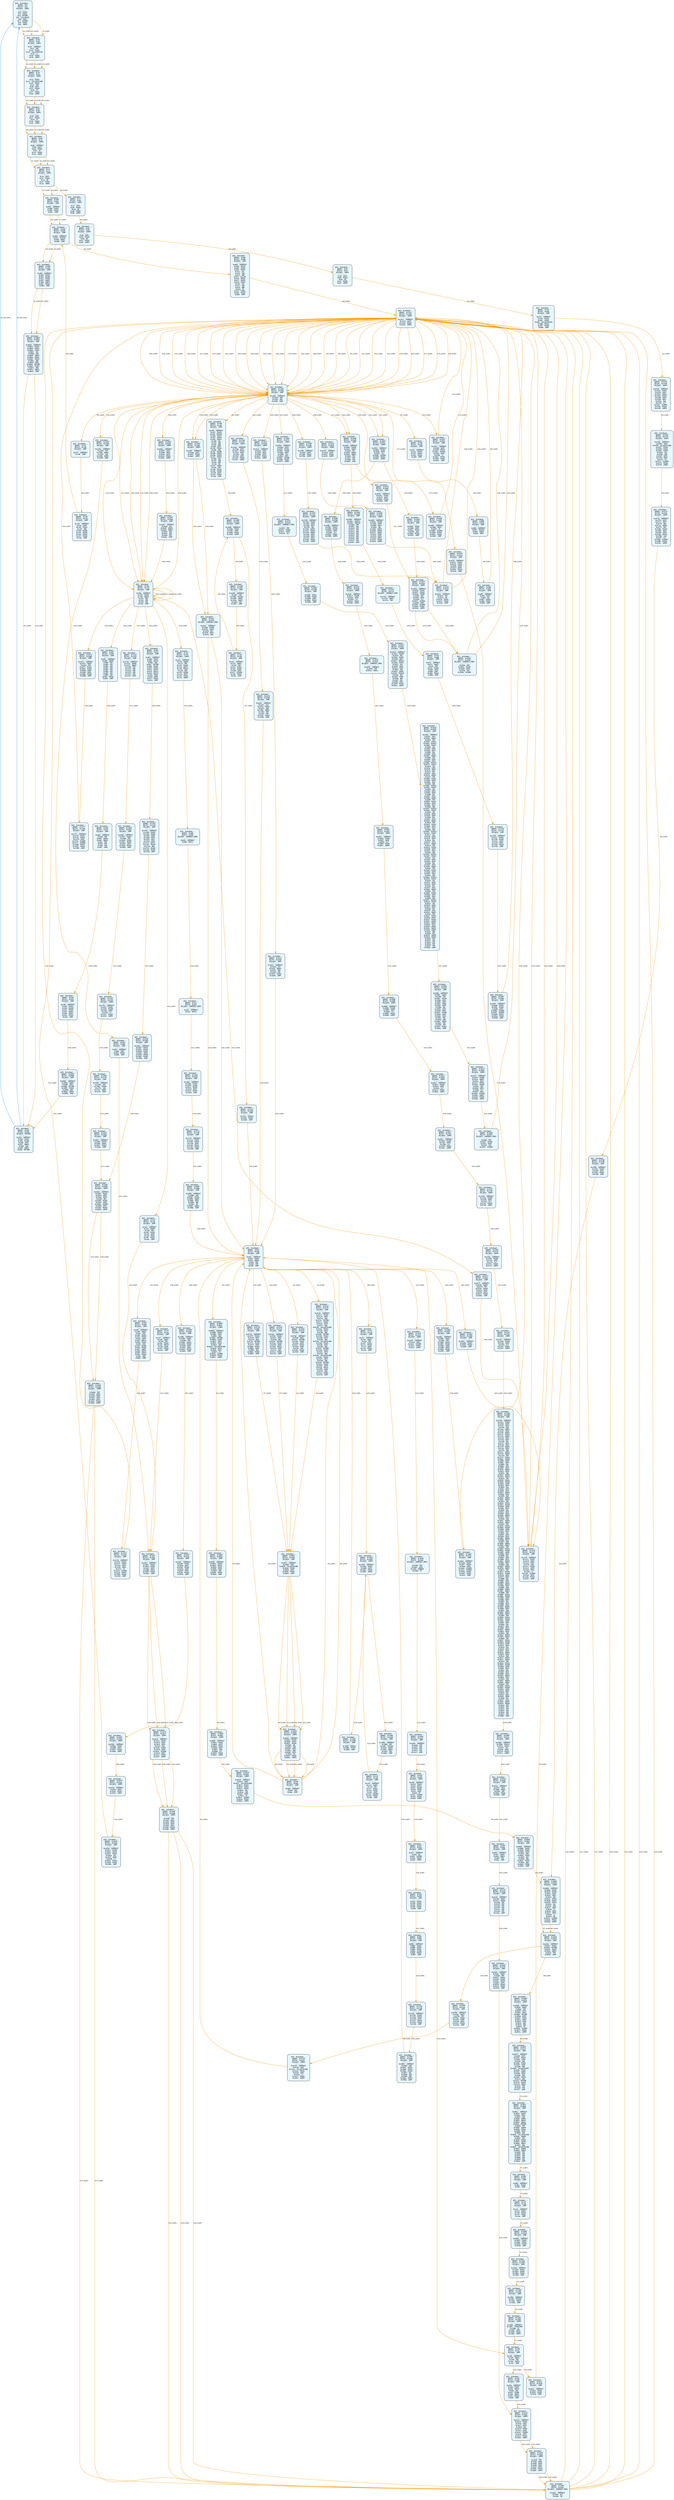 digraph Contract_CFG {
    rankdir=TB;
    node [shape=box, style="filled, rounded", fontname="Monospace", fontsize=9, margin=0.15];
    edge [fontname="Arial", fontsize=8, penwidth=1.2];

    "block_0" [label="合约: 0x5c6ee3...
起始PC: 0x0
终止PC: 0xb
终止指令: JUMPI
---------
0x0: PUSH1
0x2: PUSH1
0x4: MSTORE
0x5: CALLVALUE
0x6: DUP1
0x7: ISZERO
0x8: PUSH2
0xb: JUMPI", fillcolor="#e6f7ff"];
    "block_10" [label="合约: 0x5c6ee3...
起始PC: 0x10
终止PC: 0x19
终止指令: JUMPI
---------
0x10: JUMPDEST
0x11: POP
0x12: PUSH1
0x14: CALLDATASIZE
0x15: LT
0x16: PUSH2
0x19: JUMPI", fillcolor="#e6f7ff"];
    "block_1a" [label="合约: 0x5c6ee3...
起始PC: 0x1a
终止PC: 0x2a
终止指令: JUMPI
---------
0x1a: PUSH1
0x1c: CALLDATALOAD
0x1d: PUSH1
0x1f: SHR
0x20: DUP1
0x21: PUSH4
0x26: GT
0x27: PUSH2
0x2a: JUMPI", fillcolor="#e6f7ff"];
    "block_2b" [label="合约: 0x5c6ee3...
起始PC: 0x2b
终止PC: 0x35
终止指令: JUMPI
---------
0x2b: DUP1
0x2c: PUSH4
0x31: GT
0x32: PUSH2
0x35: JUMPI", fillcolor="#e6f7ff"];
    "block_b8" [label="合约: 0x5c6ee3...
起始PC: 0xb8
终止PC: 0xc3
终止指令: JUMPI
---------
0xb8: JUMPDEST
0xb9: DUP1
0xba: PUSH4
0xbf: GT
0xc0: PUSH2
0xc3: JUMPI", fillcolor="#e6f7ff"];
    "block_c4" [label="合约: 0x5c6ee3...
起始PC: 0xc4
终止PC: 0xce
终止指令: JUMPI
---------
0xc4: DUP1
0xc5: PUSH4
0xca: EQ
0xcb: PUSH2
0xce: JUMPI", fillcolor="#e6f7ff"];
    "block_465" [label="合约: 0x5c6ee3...
起始PC: 0x465
终止PC: 0x46c
终止指令: JUMP
---------
0x465: JUMPDEST
0x466: PUSH2
0x469: PUSH2
0x46c: JUMP", fillcolor="#e6f7ff"];
    "block_bb6" [label="合约: 0x5c6ee3...
起始PC: 0xbb6
终止PC: 0xbd9
终止指令: JUMP
---------
0xbb6: JUMPDEST
0xbb7: PUSH32
0xbd8: SWAP1
0xbd9: JUMP", fillcolor="#e6f7ff"];
    "block_458" [label="合约: 0x5c6ee3...
起始PC: 0x458
终止PC: 0x464
终止指令: JUMP
---------
0x458: JUMPDEST
0x459: PUSH1
0x45b: MLOAD
0x45c: PUSH2
0x45f: SWAP2
0x460: SWAP1
0x461: PUSH2
0x464: JUMP", fillcolor="#e6f7ff"];
    "block_48e0" [label="合约: 0x5c6ee3...
起始PC: 0x48e0
终止PC: 0x48f3
终止指令: JUMP
---------
0x48e0: JUMPDEST
0x48e1: PUSH1
0x48e3: PUSH1
0x48e5: PUSH1
0x48e7: SHL
0x48e8: SUB
0x48e9: SWAP2
0x48ea: SWAP1
0x48eb: SWAP2
0x48ec: AND
0x48ed: DUP2
0x48ee: MSTORE
0x48ef: PUSH1
0x48f1: ADD
0x48f2: SWAP1
0x48f3: JUMP", fillcolor="#e6f7ff"];
    "block_262" [label="合约: 0x5c6ee3...
起始PC: 0x262
终止PC: 0x26a
终止指令: RETURN
---------
0x262: JUMPDEST
0x263: PUSH1
0x265: MLOAD
0x266: DUP1
0x267: SWAP2
0x268: SUB
0x269: SWAP1
0x26a: RETURN", fillcolor="#e6f7ff"];
    "block_cf" [label="合约: 0x5c6ee3...
起始PC: 0xcf
终止PC: 0xd9
终止指令: JUMPI
---------
0xcf: DUP1
0xd0: PUSH4
0xd5: EQ
0xd6: PUSH2
0xd9: JUMPI", fillcolor="#e6f7ff"];
    "block_da" [label="合约: 0x5c6ee3...
起始PC: 0xda
终止PC: 0xe4
终止指令: JUMPI
---------
0xda: DUP1
0xdb: PUSH4
0xe0: EQ
0xe1: PUSH2
0xe4: JUMPI", fillcolor="#e6f7ff"];
    "block_e5" [label="合约: 0x5c6ee3...
起始PC: 0xe5
终止PC: 0xef
终止指令: JUMPI
---------
0xe5: DUP1
0xe6: PUSH4
0xeb: EQ
0xec: PUSH2
0xef: JUMPI", fillcolor="#e6f7ff"];
    "block_47d" [label="合约: 0x5c6ee3...
起始PC: 0x47d
终止PC: 0x48a
终止指令: JUMP
---------
0x47d: JUMPDEST
0x47e: PUSH2
0x481: PUSH2
0x484: CALLDATASIZE
0x485: PUSH1
0x487: PUSH2
0x48a: JUMP", fillcolor="#e6f7ff"];
    "block_4750" [label="合约: 0x5c6ee3...
起始PC: 0x4750
终止PC: 0x4760
终止指令: JUMPI
---------
0x4750: JUMPDEST
0x4751: PUSH1
0x4753: DUP1
0x4754: PUSH1
0x4756: PUSH1
0x4758: DUP5
0x4759: DUP7
0x475a: SUB
0x475b: SLT
0x475c: ISZERO
0x475d: PUSH2
0x4760: JUMPI", fillcolor="#e6f7ff"];
    "block_4764" [label="合约: 0x5c6ee3...
起始PC: 0x4764
终止PC: 0x4776
终止指令: JUMPI
---------
0x4764: JUMPDEST
0x4765: DUP4
0x4766: CALLDATALOAD
0x4767: PUSH1
0x4769: PUSH1
0x476b: PUSH1
0x476d: SHL
0x476e: SUB
0x476f: DUP1
0x4770: DUP3
0x4771: GT
0x4772: ISZERO
0x4773: PUSH2
0x4776: JUMPI", fillcolor="#e6f7ff"];
    "block_477a" [label="合约: 0x5c6ee3...
起始PC: 0x477a
终止PC: 0x478c
终止指令: JUMPI
---------
0x477a: JUMPDEST
0x477b: DUP2
0x477c: DUP7
0x477d: ADD
0x477e: SWAP2
0x477f: POP
0x4780: PUSH2
0x4783: DUP1
0x4784: DUP4
0x4785: DUP10
0x4786: SUB
0x4787: SLT
0x4788: ISZERO
0x4789: PUSH2
0x478c: JUMPI", fillcolor="#e6f7ff"];
    "block_4790" [label="合约: 0x5c6ee3...
起始PC: 0x4790
终止PC: 0x4798
终止指令: JUMP
---------
0x4790: JUMPDEST
0x4791: PUSH2
0x4794: DUP2
0x4795: PUSH2
0x4798: JUMP", fillcolor="#e6f7ff"];
    "block_4b0d" [label="合约: 0x5c6ee3...
起始PC: 0x4b0d
终止PC: 0x4b26
终止指令: JUMPI
---------
0x4b0d: JUMPDEST
0x4b0e: PUSH1
0x4b10: MLOAD
0x4b11: DUP2
0x4b12: DUP2
0x4b13: ADD
0x4b14: PUSH1
0x4b16: PUSH1
0x4b18: PUSH1
0x4b1a: SHL
0x4b1b: SUB
0x4b1c: DUP2
0x4b1d: GT
0x4b1e: DUP3
0x4b1f: DUP3
0x4b20: LT
0x4b21: OR
0x4b22: ISZERO
0x4b23: PUSH2
0x4b26: JUMPI", fillcolor="#e6f7ff"];
    "block_4b2b" [label="合约: 0x5c6ee3...
起始PC: 0x4b2b
终止PC: 0x4b32
终止指令: JUMP
---------
0x4b2b: JUMPDEST
0x4b2c: PUSH1
0x4b2e: MSTORE
0x4b2f: SWAP2
0x4b30: SWAP1
0x4b31: POP
0x4b32: JUMP", fillcolor="#e6f7ff"];
    "block_4799" [label="合约: 0x5c6ee3...
起始PC: 0x4799
终止PC: 0x47a4
终止指令: JUMP
---------
0x4799: JUMPDEST
0x479a: SWAP1
0x479b: POP
0x479c: PUSH2
0x479f: DUP9
0x47a0: DUP5
0x47a1: PUSH2
0x47a4: JUMP", fillcolor="#e6f7ff"];
    "block_4118" [label="合约: 0x5c6ee3...
起始PC: 0x4118
终止PC: 0x4122
终止指令: JUMPI
---------
0x4118: JUMPDEST
0x4119: DUP1
0x411a: CALLDATALOAD
0x411b: PUSH1
0x411d: DUP2
0x411e: LT
0x411f: PUSH2
0x4122: JUMPI", fillcolor="#e6f7ff"];
    "block_5d1" [label="合约: 0x5c6ee3...
起始PC: 0x5d1
终止PC: 0x5d6
终止指令: JUMP
---------
0x5d1: JUMPDEST
0x5d2: SWAP3
0x5d3: SWAP2
0x5d4: POP
0x5d5: POP
0x5d6: JUMP", fillcolor="#e6f7ff"];
    "block_47a5" [label="合约: 0x5c6ee3...
起始PC: 0x47a5
终止PC: 0x47b3
终止指令: JUMP
---------
0x47a5: JUMPDEST
0x47a6: DUP2
0x47a7: MSTORE
0x47a8: PUSH2
0x47ab: DUP9
0x47ac: PUSH1
0x47ae: DUP6
0x47af: ADD
0x47b0: PUSH2
0x47b3: JUMP", fillcolor="#e6f7ff"];
    "block_4037" [label="合约: 0x5c6ee3...
起始PC: 0x4037
终止PC: 0x4041
终止指令: JUMP
---------
0x4037: JUMPDEST
0x4038: DUP1
0x4039: CALLDATALOAD
0x403a: PUSH2
0x403d: DUP2
0x403e: PUSH2
0x4041: JUMP", fillcolor="#e6f7ff"];
    "block_4b52" [label="合约: 0x5c6ee3...
起始PC: 0x4b52
终止PC: 0x4b62
终止指令: JUMPI
---------
0x4b52: JUMPDEST
0x4b53: PUSH1
0x4b55: PUSH1
0x4b57: PUSH1
0x4b59: SHL
0x4b5a: SUB
0x4b5b: DUP2
0x4b5c: AND
0x4b5d: DUP2
0x4b5e: EQ
0x4b5f: PUSH2
0x4b62: JUMPI", fillcolor="#e6f7ff"];
    "block_5e8" [label="合约: 0x5c6ee3...
起始PC: 0x5e8
终止PC: 0x5ea
终止指令: JUMP
---------
0x5e8: JUMPDEST
0x5e9: POP
0x5ea: JUMP", fillcolor="#e6f7ff"];
    "block_47b4" [label="合约: 0x5c6ee3...
起始PC: 0x47b4
终止PC: 0x47c5
终止指令: JUMP
---------
0x47b4: JUMPDEST
0x47b5: PUSH1
0x47b7: DUP3
0x47b8: ADD
0x47b9: MSTORE
0x47ba: PUSH2
0x47bd: DUP9
0x47be: PUSH1
0x47c0: DUP6
0x47c1: ADD
0x47c2: PUSH2
0x47c5: JUMP", fillcolor="#e6f7ff"];
    "block_47c6" [label="合约: 0x5c6ee3...
起始PC: 0x47c6
终止PC: 0x47f5
终止指令: JUMP
---------
0x47c6: JUMPDEST
0x47c7: PUSH1
0x47c9: DUP3
0x47ca: ADD
0x47cb: MSTORE
0x47cc: PUSH1
0x47ce: DUP4
0x47cf: ADD
0x47d0: CALLDATALOAD
0x47d1: PUSH1
0x47d3: DUP3
0x47d4: ADD
0x47d5: MSTORE
0x47d6: PUSH1
0x47d8: DUP4
0x47d9: ADD
0x47da: CALLDATALOAD
0x47db: PUSH1
0x47dd: DUP3
0x47de: ADD
0x47df: MSTORE
0x47e0: PUSH1
0x47e2: DUP4
0x47e3: ADD
0x47e4: CALLDATALOAD
0x47e5: PUSH1
0x47e7: DUP3
0x47e8: ADD
0x47e9: MSTORE
0x47ea: PUSH2
0x47ed: DUP9
0x47ee: PUSH1
0x47f0: DUP6
0x47f1: ADD
0x47f2: PUSH2
0x47f5: JUMP", fillcolor="#e6f7ff"];
    "block_47f6" [label="合约: 0x5c6ee3...
起始PC: 0x47f6
终止PC: 0x4807
终止指令: JUMP
---------
0x47f6: JUMPDEST
0x47f7: PUSH1
0x47f9: DUP3
0x47fa: ADD
0x47fb: MSTORE
0x47fc: PUSH2
0x47ff: DUP9
0x4800: PUSH1
0x4802: DUP6
0x4803: ADD
0x4804: PUSH2
0x4807: JUMP", fillcolor="#e6f7ff"];
    "block_4808" [label="合约: 0x5c6ee3...
起始PC: 0x4808
终止PC: 0x481c
终止指令: JUMPI
---------
0x4808: JUMPDEST
0x4809: PUSH1
0x480b: DUP3
0x480c: ADD
0x480d: MSTORE
0x480e: PUSH2
0x4811: DUP1
0x4812: DUP5
0x4813: ADD
0x4814: CALLDATALOAD
0x4815: DUP4
0x4816: DUP2
0x4817: GT
0x4818: ISZERO
0x4819: PUSH2
0x481c: JUMPI", fillcolor="#e6f7ff"];
    "block_4820" [label="合约: 0x5c6ee3...
起始PC: 0x4820
终止PC: 0x482b
终止指令: JUMP
---------
0x4820: JUMPDEST
0x4821: PUSH2
0x4824: DUP11
0x4825: DUP3
0x4826: DUP8
0x4827: ADD
0x4828: PUSH2
0x482b: JUMP", fillcolor="#e6f7ff"];
    "block_40b0" [label="合约: 0x5c6ee3...
起始PC: 0x40b0
终止PC: 0x40bc
终止指令: JUMPI
---------
0x40b0: JUMPDEST
0x40b1: PUSH1
0x40b3: DUP3
0x40b4: PUSH1
0x40b6: DUP4
0x40b7: ADD
0x40b8: SLT
0x40b9: PUSH2
0x40bc: JUMPI", fillcolor="#e6f7ff"];
    "block_40c0" [label="合约: 0x5c6ee3...
起始PC: 0x40c0
终止PC: 0x40d1
终止指令: JUMPI
---------
0x40c0: JUMPDEST
0x40c1: DUP2
0x40c2: CALLDATALOAD
0x40c3: PUSH1
0x40c5: PUSH1
0x40c7: PUSH1
0x40c9: SHL
0x40ca: SUB
0x40cb: DUP2
0x40cc: GT
0x40cd: ISZERO
0x40ce: PUSH2
0x40d1: JUMPI", fillcolor="#e6f7ff"];
    "block_40d5" [label="合约: 0x5c6ee3...
起始PC: 0x40d5
终止PC: 0x40e7
终止指令: JUMP
---------
0x40d5: JUMPDEST
0x40d6: PUSH2
0x40d9: PUSH1
0x40db: DUP3
0x40dc: ADD
0x40dd: PUSH1
0x40df: NOT
0x40e0: AND
0x40e1: PUSH1
0x40e3: ADD
0x40e4: PUSH2
0x40e7: JUMP", fillcolor="#e6f7ff"];
    "block_40e8" [label="合约: 0x5c6ee3...
起始PC: 0x40e8
终止PC: 0x40fa
终止指令: JUMPI
---------
0x40e8: JUMPDEST
0x40e9: SWAP2
0x40ea: POP
0x40eb: DUP1
0x40ec: DUP3
0x40ed: MSTORE
0x40ee: DUP4
0x40ef: PUSH1
0x40f1: DUP3
0x40f2: DUP6
0x40f3: ADD
0x40f4: ADD
0x40f5: GT
0x40f6: ISZERO
0x40f7: PUSH2
0x40fa: JUMPI", fillcolor="#e6f7ff"];
    "block_40ff" [label="合约: 0x5c6ee3...
起始PC: 0x40ff
终止PC: 0x4117
终止指令: JUMP
---------
0x40ff: JUMPDEST
0x4100: DUP1
0x4101: PUSH1
0x4103: DUP5
0x4104: ADD
0x4105: PUSH1
0x4107: DUP5
0x4108: ADD
0x4109: CALLDATACOPY
0x410a: PUSH1
0x410c: SWAP1
0x410d: DUP3
0x410e: ADD
0x410f: PUSH1
0x4111: ADD
0x4112: MSTORE
0x4113: SWAP3
0x4114: SWAP2
0x4115: POP
0x4116: POP
0x4117: JUMP", fillcolor="#e6f7ff"];
    "block_482c" [label="合约: 0x5c6ee3...
起始PC: 0x482c
终止PC: 0x484a
终止指令: JUMP
---------
0x482c: JUMPDEST
0x482d: SWAP2
0x482e: DUP4
0x482f: ADD
0x4830: SWAP2
0x4831: SWAP1
0x4832: SWAP2
0x4833: MSTORE
0x4834: POP
0x4835: SWAP8
0x4836: PUSH1
0x4838: DUP8
0x4839: ADD
0x483a: CALLDATALOAD
0x483b: SWAP8
0x483c: POP
0x483d: PUSH1
0x483f: SWAP1
0x4840: SWAP7
0x4841: ADD
0x4842: CALLDATALOAD
0x4843: SWAP6
0x4844: SWAP5
0x4845: POP
0x4846: POP
0x4847: POP
0x4848: POP
0x4849: POP
0x484a: JUMP", fillcolor="#e6f7ff"];
    "block_48b" [label="合约: 0x5c6ee3...
起始PC: 0x48b
终止PC: 0x48f
终止指令: JUMP
---------
0x48b: JUMPDEST
0x48c: PUSH2
0x48f: JUMP", fillcolor="#e6f7ff"];
    "block_c41" [label="合约: 0x5c6ee3...
起始PC: 0xc41
终止PC: 0xc4a
终止指令: JUMP
---------
0xc41: JUMPDEST
0xc42: PUSH1
0xc44: PUSH2
0xc47: PUSH2
0xc4a: JUMP", fillcolor="#e6f7ff"];
    "block_1606" [label="合约: 0x5c6ee3...
起始PC: 0x1606
终止PC: 0x1610
终止指令: JUMP
---------
0x1606: JUMPDEST
0x1607: PUSH2
0x160a: PUSH2
0x160d: PUSH2
0x1610: JUMP", fillcolor="#e6f7ff"];
    "block_135a" [label="合约: 0x5c6ee3...
起始PC: 0x135a
终止PC: 0x1363
终止指令: JUMP
---------
0x135a: JUMPDEST
0x135b: PUSH1
0x135d: PUSH2
0x1360: PUSH2
0x1363: JUMP", fillcolor="#e6f7ff"];
    "block_139b" [label="合约: 0x5c6ee3...
起始PC: 0x139b
终止PC: 0x13be
终止指令: JUMP
---------
0x139b: JUMPDEST
0x139c: PUSH32
0x13bd: SWAP1
0x13be: JUMP", fillcolor="#e6f7ff"];
    "block_1364" [label="合约: 0x5c6ee3...
起始PC: 0x1364
终止PC: 0x136b
终止指令: JUMPI
---------
0x1364: JUMPDEST
0x1365: TIMESTAMP
0x1366: GT
0x1367: DUP1
0x1368: PUSH2
0x136b: JUMPI", fillcolor="#e6f7ff"];
    "block_7e8" [label="合约: 0x5c6ee3...
起始PC: 0x7e8
终止PC: 0x7ec
终止指令: JUMP
---------
0x7e8: JUMPDEST
0x7e9: SWAP1
0x7ea: POP
0x7eb: SWAP1
0x7ec: JUMP", fillcolor="#e6f7ff"];
    "block_1611" [label="合约: 0x5c6ee3...
起始PC: 0x1611
终止PC: 0x1618
终止指令: JUMP
---------
0x1611: JUMPDEST
0x1612: PUSH2
0x1615: PUSH2
0x1618: JUMP", fillcolor="#e6f7ff"];
    "block_13cc" [label="合约: 0x5c6ee3...
起始PC: 0x13cc
终止PC: 0x13d1
终止指令: JUMPI
---------
0x13cc: JUMPDEST
0x13cd: DUP2
0x13ce: PUSH2
0x13d1: JUMPI", fillcolor="#e6f7ff"];
    "block_13da" [label="合约: 0x5c6ee3...
起始PC: 0x13da
终止PC: 0x13dd
终止指令: JUMP
---------
0x13da: JUMPDEST
0x13db: POP
0x13dc: POP
0x13dd: JUMP", fillcolor="#e6f7ff"];
    "block_7d7" [label="合约: 0x5c6ee3...
起始PC: 0x7d7
终止PC: 0x7d8
终止指令: JUMP
---------
0x7d7: JUMPDEST
0x7d8: JUMP", fillcolor="#e6f7ff"];
    "block_c4b" [label="合约: 0x5c6ee3...
起始PC: 0xc4b
终止PC: 0xc5a
终止指令: JUMP
---------
0xc4b: JUMPDEST
0xc4c: DUP4
0xc4d: PUSH1
0xc4f: ADD
0xc50: MLOAD
0xc51: PUSH2
0xc54: PUSH2
0xc57: PUSH2
0xc5a: JUMP", fillcolor="#e6f7ff"];
    "block_a6a" [label="合约: 0x5c6ee3...
起始PC: 0xa6a
终止PC: 0xa84
终止指令: JUMP
---------
0xa6a: JUMPDEST
0xa6b: PUSH1
0xa6d: PUSH1
0xa6f: PUSH1
0xa71: SHL
0xa72: SUB
0xa73: AND
0xa74: CALLER
0xa75: PUSH1
0xa77: PUSH1
0xa79: PUSH1
0xa7b: SHL
0xa7c: SUB
0xa7d: AND
0xa7e: EQ
0xa7f: PUSH1
0xa81: PUSH2
0xa84: JUMP", fillcolor="#e6f7ff"];
    "block_c5b" [label="合约: 0x5c6ee3...
起始PC: 0xc5b
终止PC: 0xc65
终止指令: JUMP
---------
0xc5b: JUMPDEST
0xc5c: PUSH2
0xc5f: PUSH2
0xc62: PUSH2
0xc65: JUMP", fillcolor="#e6f7ff"];
    "block_806" [label="合约: 0x5c6ee3...
起始PC: 0x806
终止PC: 0x829
终止指令: JUMP
---------
0x806: JUMPDEST
0x807: PUSH32
0x828: SWAP1
0x829: JUMP", fillcolor="#e6f7ff"];
    "block_a90" [label="合约: 0x5c6ee3...
起始PC: 0xa90
终止PC: 0xa99
终止指令: JUMP
---------
0xa90: JUMPDEST
0xa91: DUP3
0xa92: EQ
0xa93: PUSH2
0xa96: PUSH2
0xa99: JUMP", fillcolor="#e6f7ff"];
    "block_c66" [label="合约: 0x5c6ee3...
起始PC: 0xc66
终止PC: 0xcad
终止指令: JUMP
---------
0xc66: JUMPDEST
0xc67: PUSH1
0xc69: PUSH32
0xc8a: PUSH1
0xc8c: PUSH1
0xc8e: PUSH1
0xc90: SHL
0xc91: SUB
0xc92: AND
0xc93: DUP7
0xc94: PUSH1
0xc96: ADD
0xc97: MLOAD
0xc98: PUSH1
0xc9a: PUSH1
0xc9c: PUSH1
0xc9e: SHL
0xc9f: SUB
0xca0: AND
0xca1: EQ
0xca2: SWAP1
0xca3: POP
0xca4: PUSH1
0xca6: PUSH2
0xca9: DUP3
0xcaa: PUSH2
0xcad: JUMP", fillcolor="#e6f7ff"];
    "block_1d09" [label="合约: 0x5c6ee3...
起始PC: 0x1d09
终止PC: 0x1d10
终止指令: JUMPI
---------
0x1d09: JUMPDEST
0x1d0a: PUSH1
0x1d0c: DUP2
0x1d0d: PUSH2
0x1d10: JUMPI", fillcolor="#e6f7ff"];
    "block_1d36" [label="合约: 0x5c6ee3...
起始PC: 0x1d36
终止PC: 0x1d5c
终止指令: JUMP
---------
0x1d36: JUMPDEST
0x1d37: POP
0x1d38: PUSH32
0x1d59: SWAP2
0x1d5a: SWAP1
0x1d5b: POP
0x1d5c: JUMP", fillcolor="#e6f7ff"];
    "block_cae" [label="合约: 0x5c6ee3...
起始PC: 0xcae
终止PC: 0xcbb
终止指令: JUMP
---------
0xcae: JUMPDEST
0xcaf: SWAP1
0xcb0: POP
0xcb1: PUSH1
0xcb3: PUSH2
0xcb6: DUP4
0xcb7: ISZERO
0xcb8: PUSH2
0xcbb: JUMP", fillcolor="#e6f7ff"];
    "block_1d11" [label="合约: 0x5c6ee3...
起始PC: 0x1d11
终止PC: 0x1d35
终止指令: JUMP
---------
0x1d11: PUSH32
0x1d32: PUSH2
0x1d35: JUMP", fillcolor="#e6f7ff"];
    "block_cbc" [label="合约: 0x5c6ee3...
起始PC: 0xcbc
终止PC: 0xcc8
终止指令: JUMP
---------
0xcbc: JUMPDEST
0xcbd: SWAP1
0xcbe: POP
0xcbf: PUSH1
0xcc1: PUSH2
0xcc4: DUP5
0xcc5: PUSH2
0xcc8: JUMP", fillcolor="#e6f7ff"];
    "block_1d5d" [label="合约: 0x5c6ee3...
起始PC: 0x1d5d
终止PC: 0x1d64
终止指令: JUMPI
---------
0x1d5d: JUMPDEST
0x1d5e: PUSH1
0x1d60: DUP2
0x1d61: PUSH2
0x1d64: JUMPI", fillcolor="#e6f7ff"];
    "block_1d8a" [label="合约: 0x5c6ee3...
起始PC: 0x1d8a
终止PC: 0x1db0
终止指令: JUMP
---------
0x1d8a: JUMPDEST
0x1d8b: POP
0x1d8c: PUSH32
0x1dad: SWAP2
0x1dae: SWAP1
0x1daf: POP
0x1db0: JUMP", fillcolor="#e6f7ff"];
    "block_cc9" [label="合约: 0x5c6ee3...
起始PC: 0xcc9
终止PC: 0xcd6
终止指令: JUMP
---------
0xcc9: JUMPDEST
0xcca: SWAP1
0xccb: POP
0xccc: PUSH1
0xcce: PUSH2
0xcd1: DUP6
0xcd2: ISZERO
0xcd3: PUSH2
0xcd6: JUMP", fillcolor="#e6f7ff"];
    "block_1d65" [label="合约: 0x5c6ee3...
起始PC: 0x1d65
终止PC: 0x1d89
终止指令: JUMP
---------
0x1d65: PUSH32
0x1d86: PUSH2
0x1d89: JUMP", fillcolor="#e6f7ff"];
    "block_cd7" [label="合约: 0x5c6ee3...
起始PC: 0xcd7
终止PC: 0xce2
终止指令: JUMP
---------
0xcd7: JUMPDEST
0xcd8: SWAP1
0xcd9: POP
0xcda: PUSH2
0xcdd: DUP10
0xcde: DUP6
0xcdf: PUSH2
0xce2: JUMP", fillcolor="#e6f7ff"];
    "block_1db1" [label="合约: 0x5c6ee3...
起始PC: 0x1db1
终止PC: 0x1dbc
终止指令: JUMP
---------
0x1db1: JUMPDEST
0x1db2: PUSH1
0x1db4: PUSH2
0x1db7: DUP4
0x1db8: DUP4
0x1db9: PUSH2
0x1dbc: JUMP", fillcolor="#e6f7ff"];
    "block_1ac0" [label="合约: 0x5c6ee3...
起始PC: 0x1ac0
终止PC: 0x1acf
终止指令: JUMPI
---------
0x1ac0: JUMPDEST
0x1ac1: PUSH1
0x1ac3: DUP3
0x1ac4: DUP3
0x1ac5: MUL
0x1ac6: PUSH2
0x1ac9: DUP5
0x1aca: ISZERO
0x1acb: DUP1
0x1acc: PUSH2
0x1acf: JUMPI", fillcolor="#e6f7ff"];
    "block_1ad0" [label="合约: 0x5c6ee3...
起始PC: 0x1ad0
终止PC: 0x1ad8
终止指令: JUMPI
---------
0x1ad0: POP
0x1ad1: DUP4
0x1ad2: DUP6
0x1ad3: DUP4
0x1ad4: DUP2
0x1ad5: PUSH2
0x1ad8: JUMPI", fillcolor="#e6f7ff"];
    "block_1ada" [label="合约: 0x5c6ee3...
起始PC: 0x1ada
终止PC: 0x1adc
终止指令: JUMPDEST_PREV
---------
0x1ada: JUMPDEST
0x1adb: DIV
0x1adc: EQ", fillcolor="#e6f7ff"];
    "block_79e" [label="合约: 0x5c6ee3...
起始PC: 0x79e
终止PC: 0x7a4
终止指令: JUMP
---------
0x79e: JUMPDEST
0x79f: SWAP4
0x7a0: SWAP3
0x7a1: POP
0x7a2: POP
0x7a3: POP
0x7a4: JUMP", fillcolor="#e6f7ff"];
    "block_ce3" [label="合约: 0x5c6ee3...
起始PC: 0xce3
终止PC: 0xcee
终止指令: JUMP
---------
0xce3: JUMPDEST
0xce4: SWAP9
0xce5: POP
0xce6: PUSH2
0xce9: DUP9
0xcea: DUP5
0xceb: PUSH2
0xcee: JUMP", fillcolor="#e6f7ff"];
    "block_cef" [label="合约: 0x5c6ee3...
起始PC: 0xcef
终止PC: 0xcfe
终止指令: JUMPI
---------
0xcef: JUMPDEST
0xcf0: SWAP8
0xcf1: POP
0xcf2: PUSH2
0xcf5: DUP11
0xcf6: PUSH1
0xcf8: ADD
0xcf9: MLOAD
0xcfa: DUP7
0xcfb: PUSH2
0xcfe: JUMPI", fillcolor="#e6f7ff"];
    "block_d04" [label="合约: 0x5c6ee3...
起始PC: 0xd04
终止PC: 0xd05
终止指令: JUMPDEST_PREV
---------
0xd04: JUMPDEST
0xd05: DUP11", fillcolor="#e6f7ff"];
    "block_d11" [label="合约: 0x5c6ee3...
起始PC: 0xd11
终止PC: 0xd12
终止指令: JUMPDEST_PREV
---------
0xd11: JUMPDEST
0xd12: DUP11", fillcolor="#e6f7ff"];
    "block_1dbd" [label="合约: 0x5c6ee3...
起始PC: 0x1dbd
终止PC: 0x1dc8
终止指令: JUMP
---------
0x1dbd: JUMPDEST
0x1dbe: PUSH1
0x1dc0: SLOAD
0x1dc1: PUSH2
0x1dc4: DUP2
0x1dc5: PUSH2
0x1dc8: JUMP", fillcolor="#e6f7ff"];
    "block_17cd" [label="合约: 0x5c6ee3...
起始PC: 0x17cd
终止PC: 0x17d9
终止指令: JUMP
---------
0x17cd: JUMPDEST
0x17ce: PUSH1
0x17d0: PUSH2
0x17d3: DUP3
0x17d4: PUSH1
0x17d6: PUSH2
0x17d9: JUMP", fillcolor="#e6f7ff"];
    "block_2995" [label="合约: 0x5c6ee3...
起始PC: 0x2995
终止PC: 0x299e
终止指令: JUMP
---------
0x2995: JUMPDEST
0x2996: SHR
0x2997: PUSH1
0x2999: SWAP1
0x299a: DUP2
0x299b: AND
0x299c: EQ
0x299d: SWAP1
0x299e: JUMP", fillcolor="#e6f7ff"];
    "block_1dc9" [label="合约: 0x5c6ee3...
起始PC: 0x1dc9
终止PC: 0x1dcf
终止指令: JUMPI
---------
0x1dc9: JUMPDEST
0x1dca: DUP1
0x1dcb: ISZERO
0x1dcc: PUSH2
0x1dcf: JUMPI", fillcolor="#e6f7ff"];
    "block_1dd0" [label="合约: 0x5c6ee3...
起始PC: 0x1dd0
终止PC: 0x1dd3
终止指令: JUMPDEST_PREV
---------
0x1dd0: POP
0x1dd1: DUP4
0x1dd2: NUMBER
0x1dd3: GT", fillcolor="#e6f7ff"];
    "block_1ebd" [label="合约: 0x5c6ee3...
起始PC: 0x1ebd
终止PC: 0x1ec2
终止指令: JUMP
---------
0x1ebd: JUMPDEST
0x1ebe: POP
0x1ebf: POP
0x1ec0: POP
0x1ec1: POP
0x1ec2: JUMP", fillcolor="#e6f7ff"];
    "block_d18" [label="合约: 0x5c6ee3...
起始PC: 0xd18
终止PC: 0xd25
终止指令: JUMPI
---------
0xd18: JUMPDEST
0xd19: PUSH1
0xd1b: DUP11
0xd1c: MLOAD
0xd1d: PUSH1
0xd1f: DUP2
0xd20: GT
0xd21: ISZERO
0xd22: PUSH2
0xd25: JUMPI", fillcolor="#e6f7ff"];
    "block_d27" [label="合约: 0x5c6ee3...
起始PC: 0xd27
终止PC: 0xd2d
终止指令: JUMPI
---------
0xd27: JUMPDEST
0xd28: EQ
0xd29: ISZERO
0xd2a: PUSH2
0xd2d: JUMPI", fillcolor="#e6f7ff"];
    "block_d2e" [label="合约: 0x5c6ee3...
起始PC: 0xd2e
终止PC: 0xd39
终止指令: JUMP
---------
0xd2e: PUSH1
0xd30: PUSH2
0xd33: PUSH2
0xd36: PUSH2
0xd39: JUMP", fillcolor="#e6f7ff"];
    "block_885" [label="合约: 0x5c6ee3...
起始PC: 0x885
终止PC: 0x891
终止指令: JUMP
---------
0x885: JUMPDEST
0x886: PUSH1
0x888: PUSH2
0x88b: PUSH1
0x88d: SLOAD
0x88e: PUSH2
0x891: JUMP", fillcolor="#e6f7ff"];
    "block_17da" [label="合约: 0x5c6ee3...
起始PC: 0x17da
终止PC: 0x17e6
终止指令: JUMP
---------
0x17da: JUMPDEST
0x17db: PUSH1
0x17dd: PUSH2
0x17e0: DUP3
0x17e1: PUSH1
0x17e3: PUSH2
0x17e6: JUMP", fillcolor="#e6f7ff"];
    "block_299f" [label="合约: 0x5c6ee3...
起始PC: 0x299f
终止PC: 0x29ab
终止指令: JUMP
---------
0x299f: JUMPDEST
0x29a0: SHR
0x29a1: PUSH1
0x29a3: PUSH1
0x29a5: PUSH1
0x29a7: SHL
0x29a8: SUB
0x29a9: AND
0x29aa: SWAP1
0x29ab: JUMP", fillcolor="#e6f7ff"];
    "block_d3a" [label="合约: 0x5c6ee3...
起始PC: 0xd3a
终止PC: 0xd44
终止指令: JUMP
---------
0xd3a: JUMPDEST
0xd3b: PUSH1
0xd3d: DUP14
0xd3e: ADD
0xd3f: MLOAD
0xd40: SWAP1
0xd41: PUSH2
0xd44: JUMP", fillcolor="#e6f7ff"];
    "block_1ec3" [label="合约: 0x5c6ee3...
起始PC: 0x1ec3
终止PC: 0x1ed2
终止指令: JUMPI
---------
0x1ec3: JUMPDEST
0x1ec4: PUSH1
0x1ec6: DUP3
0x1ec7: DUP3
0x1ec8: MUL
0x1ec9: PUSH2
0x1ecc: DUP5
0x1ecd: ISZERO
0x1ece: DUP1
0x1ecf: PUSH2
0x1ed2: JUMPI", fillcolor="#e6f7ff"];
    "block_1ed3" [label="合约: 0x5c6ee3...
起始PC: 0x1ed3
终止PC: 0x1edb
终止指令: JUMPI
---------
0x1ed3: POP
0x1ed4: DUP4
0x1ed5: DUP6
0x1ed6: DUP4
0x1ed7: DUP2
0x1ed8: PUSH2
0x1edb: JUMPI", fillcolor="#e6f7ff"];
    "block_1edd" [label="合约: 0x5c6ee3...
起始PC: 0x1edd
终止PC: 0x1ee2
终止指令: JUMPI
---------
0x1edd: JUMPDEST
0x1ede: DUP1
0x1edf: PUSH2
0x1ee2: JUMPI", fillcolor="#e6f7ff"];
    "block_1eec" [label="合约: 0x5c6ee3...
起始PC: 0x1eec
终止PC: 0x1efa
终止指令: JUMPDEST_PREV
---------
0x1eec: JUMPDEST
0x1eed: PUSH8
0x1ef6: PUSH1
0x1ef8: NOT
0x1ef9: DUP3
0x1efa: ADD", fillcolor="#e6f7ff"];
    "block_d45" [label="合约: 0x5c6ee3...
起始PC: 0xd45
终止PC: 0xd60
终止指令: JUMP
---------
0xd45: JUMPDEST
0xd46: SWAP1
0xd47: POP
0xd48: PUSH2
0xd4b: PUSH2
0xd4e: DUP3
0xd4f: DUP14
0xd50: PUSH1
0xd52: ADD
0xd53: MLOAD
0xd54: PUSH2
0xd57: SWAP1
0xd58: SWAP2
0xd59: SWAP1
0xd5a: PUSH4
0xd5f: AND
0xd60: JUMP", fillcolor="#e6f7ff"];
    "block_11f4" [label="合约: 0x5c6ee3...
起始PC: 0x11f4
终止PC: 0x1203
终止指令: JUMP
---------
0x11f4: JUMPDEST
0x11f5: PUSH1
0x11f7: PUSH2
0x11fa: DUP4
0x11fb: DUP4
0x11fc: GT
0x11fd: ISZERO
0x11fe: PUSH1
0x1200: PUSH2
0x1203: JUMP", fillcolor="#e6f7ff"];
    "block_1204" [label="合约: 0x5c6ee3...
起始PC: 0x1204
终止PC: 0x1209
终止指令: JUMP
---------
0x1204: JUMPDEST
0x1205: POP
0x1206: SWAP1
0x1207: SUB
0x1208: SWAP1
0x1209: JUMP", fillcolor="#e6f7ff"];
    "block_d61" [label="合约: 0x5c6ee3...
起始PC: 0xd61
终止PC: 0xd66
终止指令: JUMP
---------
0xd61: JUMPDEST
0xd62: DUP7
0xd63: PUSH2
0xd66: JUMP", fillcolor="#e6f7ff"];
    "block_d67" [label="合约: 0x5c6ee3...
起始PC: 0xd67
终止PC: 0xd7a
终止指令: JUMP
---------
0xd67: JUMPDEST
0xd68: PUSH1
0xd6a: DUP13
0xd6b: ADD
0xd6c: MSTORE
0xd6d: PUSH1
0xd6f: PUSH2
0xd72: DUP13
0xd73: DUP13
0xd74: DUP13
0xd75: DUP8
0xd76: DUP8
0xd77: PUSH2
0xd7a: JUMP", fillcolor="#e6f7ff"];
    "block_1f07" [label="合约: 0x5c6ee3...
起始PC: 0x1f07
终止PC: 0x1f19
终止指令: JUMP
---------
0x1f07: JUMPDEST
0x1f08: PUSH1
0x1f0a: PUSH2
0x1f0d: DUP6
0x1f0e: DUP5
0x1f0f: DUP7
0x1f10: DUP6
0x1f11: DUP11
0x1f12: PUSH1
0x1f14: ADD
0x1f15: MLOAD
0x1f16: PUSH2
0x1f19: JUMP", fillcolor="#e6f7ff"];
    "block_2d4e" [label="合约: 0x5c6ee3...
起始PC: 0x2d4e
终止PC: 0x2d64
终止指令: JUMP
---------
0x2d4e: JUMPDEST
0x2d4f: PUSH1
0x2d51: PUSH2
0x2d54: PUSH2
0x2d57: DUP8
0x2d58: PUSH8
0x2d61: PUSH2
0x2d64: JUMP", fillcolor="#e6f7ff"];
    "block_2e8e" [label="合约: 0x5c6ee3...
起始PC: 0x2e8e
终止PC: 0x2e9d
终止指令: JUMPI
---------
0x2e8e: JUMPDEST
0x2e8f: PUSH1
0x2e91: DUP3
0x2e92: DUP3
0x2e93: MUL
0x2e94: PUSH2
0x2e97: DUP5
0x2e98: ISZERO
0x2e99: DUP1
0x2e9a: PUSH2
0x2e9d: JUMPI", fillcolor="#e6f7ff"];
    "block_2e9e" [label="合约: 0x5c6ee3...
起始PC: 0x2e9e
终止PC: 0x2ea6
终止指令: JUMPI
---------
0x2e9e: POP
0x2e9f: DUP4
0x2ea0: DUP6
0x2ea1: DUP4
0x2ea2: DUP2
0x2ea3: PUSH2
0x2ea6: JUMPI", fillcolor="#e6f7ff"];
    "block_2ea8" [label="合约: 0x5c6ee3...
起始PC: 0x2ea8
终止PC: 0x2eb9
终止指令: JUMP
---------
0x2ea8: JUMPDEST
0x2ea9: PUSH8
0x2eb2: SWAP1
0x2eb3: DIV
0x2eb4: SWAP4
0x2eb5: SWAP3
0x2eb6: POP
0x2eb7: POP
0x2eb8: POP
0x2eb9: JUMP", fillcolor="#e6f7ff"];
    "block_2d65" [label="合约: 0x5c6ee3...
起始PC: 0x2d65
终止PC: 0x2d6f
终止指令: JUMP
---------
0x2d65: JUMPDEST
0x2d66: DUP4
0x2d67: GT
0x2d68: ISZERO
0x2d69: PUSH2
0x2d6c: PUSH2
0x2d6f: JUMP", fillcolor="#e6f7ff"];
    "block_2d70" [label="合约: 0x5c6ee3...
起始PC: 0x2d70
终止PC: 0x2d7b
终止指令: JUMP
---------
0x2d70: JUMPDEST
0x2d71: PUSH1
0x2d73: PUSH2
0x2d76: DUP8
0x2d77: DUP5
0x2d78: PUSH2
0x2d7b: JUMP", fillcolor="#e6f7ff"];
    "block_11c6" [label="合约: 0x5c6ee3...
起始PC: 0x11c6
终止PC: 0x11d7
终止指令: JUMP
---------
0x11c6: JUMPDEST
0x11c7: PUSH1
0x11c9: DUP3
0x11ca: DUP3
0x11cb: ADD
0x11cc: PUSH2
0x11cf: DUP5
0x11d0: DUP3
0x11d1: LT
0x11d2: ISZERO
0x11d3: DUP4
0x11d4: PUSH2
0x11d7: JUMP", fillcolor="#e6f7ff"];
    "block_2d7c" [label="合约: 0x5c6ee3...
起始PC: 0x2d7c
终止PC: 0x2d89
终止指令: JUMP
---------
0x2d7c: JUMPDEST
0x2d7d: SWAP1
0x2d7e: POP
0x2d7f: PUSH1
0x2d81: PUSH2
0x2d84: DUP9
0x2d85: DUP4
0x2d86: PUSH2
0x2d89: JUMP", fillcolor="#e6f7ff"];
    "block_1f77" [label="合约: 0x5c6ee3...
起始PC: 0x1f77
终止PC: 0x1f85
终止指令: JUMP
---------
0x1f77: JUMPDEST
0x1f78: PUSH1
0x1f7a: PUSH2
0x1f7d: DUP3
0x1f7e: ISZERO
0x1f7f: ISZERO
0x1f80: PUSH1
0x1f82: PUSH2
0x1f85: JUMP", fillcolor="#e6f7ff"];
    "block_1f86" [label="合约: 0x5c6ee3...
起始PC: 0x1f86
终止PC: 0x1f8b
终止指令: JUMPI
---------
0x1f86: JUMPDEST
0x1f87: DUP3
0x1f88: PUSH2
0x1f8b: JUMPI", fillcolor="#e6f7ff"];
    "block_1f93" [label="合约: 0x5c6ee3...
起始PC: 0x1f93
终止PC: 0x1fab
终止指令: JUMPI
---------
0x1f93: JUMPDEST
0x1f94: PUSH8
0x1f9d: DUP4
0x1f9e: DUP2
0x1f9f: MUL
0x1fa0: SWAP1
0x1fa1: PUSH2
0x1fa4: SWAP1
0x1fa5: DUP6
0x1fa6: DUP4
0x1fa7: DUP2
0x1fa8: PUSH2
0x1fab: JUMPI", fillcolor="#e6f7ff"];
    "block_1b1a" [label="合约: 0x5c6ee3...
起始PC: 0x1b1a
终止PC: 0x1b22
终止指令: JUMP
---------
0x1b1a: JUMPDEST
0x1b1b: DIV
0x1b1c: EQ
0x1b1d: PUSH1
0x1b1f: PUSH2
0x1b22: JUMP", fillcolor="#e6f7ff"];
    "block_1fad" [label="合约: 0x5c6ee3...
起始PC: 0x1fad
终止PC: 0x1fb7
终止指令: JUMPI
---------
0x1fad: JUMPDEST
0x1fae: DUP3
0x1faf: PUSH1
0x1fb1: DUP3
0x1fb2: SUB
0x1fb3: DUP2
0x1fb4: PUSH2
0x1fb7: JUMPI", fillcolor="#e6f7ff"];
    "block_1efb" [label="合约: 0x5c6ee3...
起始PC: 0x1efb
终止PC: 0x1f06
终止指令: JUMP
---------
0x1efb: JUMPDEST
0x1efc: DIV
0x1efd: PUSH1
0x1eff: ADD
0x1f00: SWAP2
0x1f01: POP
0x1f02: POP
0x1f03: PUSH2
0x1f06: JUMP", fillcolor="#e6f7ff"];
    "block_2d8a" [label="合约: 0x5c6ee3...
起始PC: 0x2d8a
终止PC: 0x2d97
终止指令: JUMP
---------
0x2d8a: JUMPDEST
0x2d8b: SWAP1
0x2d8c: POP
0x2d8d: PUSH1
0x2d8f: PUSH2
0x2d92: DUP9
0x2d93: DUP8
0x2d94: PUSH2
0x2d97: JUMP", fillcolor="#e6f7ff"];
    "block_1ae4" [label="合约: 0x5c6ee3...
起始PC: 0x1ae4
终止PC: 0x1af2
终止指令: JUMP
---------
0x1ae4: JUMPDEST
0x1ae5: PUSH1
0x1ae7: PUSH2
0x1aea: DUP3
0x1aeb: ISZERO
0x1aec: ISZERO
0x1aed: PUSH1
0x1aef: PUSH2
0x1af2: JUMP", fillcolor="#e6f7ff"];
    "block_1af3" [label="合约: 0x5c6ee3...
起始PC: 0x1af3
终止PC: 0x1af8
终止指令: JUMPI
---------
0x1af3: JUMPDEST
0x1af4: DUP3
0x1af5: PUSH2
0x1af8: JUMPI", fillcolor="#e6f7ff"];
    "block_1b00" [label="合约: 0x5c6ee3...
起始PC: 0x1b00
终止PC: 0x1b18
终止指令: JUMPI
---------
0x1b00: JUMPDEST
0x1b01: PUSH8
0x1b0a: DUP4
0x1b0b: DUP2
0x1b0c: MUL
0x1b0d: SWAP1
0x1b0e: PUSH2
0x1b11: SWAP1
0x1b12: DUP6
0x1b13: DUP4
0x1b14: DUP2
0x1b15: PUSH2
0x1b18: JUMPI", fillcolor="#e6f7ff"];
    "block_1b23" [label="合约: 0x5c6ee3...
起始PC: 0x1b23
终止PC: 0x1b2a
终止指令: JUMPI
---------
0x1b23: JUMPDEST
0x1b24: DUP3
0x1b25: DUP2
0x1b26: DUP2
0x1b27: PUSH2
0x1b2a: JUMPI", fillcolor="#e6f7ff"];
    "block_1b2c" [label="合约: 0x5c6ee3...
起始PC: 0x1b2c
终止PC: 0x1b34
终止指令: JUMP
---------
0x1b2c: JUMPDEST
0x1b2d: DIV
0x1b2e: SWAP2
0x1b2f: POP
0x1b30: POP
0x1b31: PUSH2
0x1b34: JUMP", fillcolor="#e6f7ff"];
    "block_2d98" [label="合约: 0x5c6ee3...
起始PC: 0x2d98
终止PC: 0x2da5
终止指令: JUMP
---------
0x2d98: JUMPDEST
0x2d99: SWAP1
0x2d9a: POP
0x2d9b: PUSH1
0x2d9d: PUSH2
0x2da0: DUP4
0x2da1: DUP4
0x2da2: PUSH2
0x2da5: JUMP", fillcolor="#e6f7ff"];
    "block_32d7" [label="合约: 0x5c6ee3...
起始PC: 0x32d7
终止PC: 0x32e3
终止指令: JUMP
---------
0x32d7: JUMPDEST
0x32d8: PUSH1
0x32da: DUP1
0x32db: PUSH2
0x32de: DUP5
0x32df: DUP5
0x32e0: PUSH2
0x32e3: JUMP", fillcolor="#e6f7ff"];
    "block_3303" [label="合约: 0x5c6ee3...
起始PC: 0x3303
终止PC: 0x330a
终止指令: JUMPI
---------
0x3303: JUMPDEST
0x3304: PUSH1
0x3306: DUP2
0x3307: PUSH2
0x330a: JUMPI", fillcolor="#e6f7ff"];
    "block_3319" [label="合约: 0x5c6ee3...
起始PC: 0x3319
终止PC: 0x331e
终止指令: JUMPI
---------
0x3319: JUMPDEST
0x331a: DUP3
0x331b: PUSH2
0x331e: JUMPI", fillcolor="#e6f7ff"];
    "block_3326" [label="合约: 0x5c6ee3...
起始PC: 0x3326
终止PC: 0x3336
终止指令: JUMP
---------
0x3326: JUMPDEST
0x3327: PUSH2
0x332a: PUSH1
0x332c: PUSH1
0x332e: SHL
0x332f: DUP5
0x3330: LT
0x3331: PUSH1
0x3333: PUSH2
0x3336: JUMP", fillcolor="#e6f7ff"];
    "block_3337" [label="合约: 0x5c6ee3...
起始PC: 0x3337
终止PC: 0x335c
终止指令: JUMP
---------
0x3337: JUMPDEST
0x3338: DUP3
0x3339: PUSH2
0x333c: PUSH24
0x3355: DUP5
0x3356: LT
0x3357: PUSH1
0x3359: PUSH2
0x335c: JUMP", fillcolor="#e6f7ff"];
    "block_335d" [label="合约: 0x5c6ee3...
起始PC: 0x335d
终止PC: 0x3371
终止指令: JUMPI
---------
0x335d: JUMPDEST
0x335e: DUP3
0x335f: PUSH1
0x3361: PUSH8
0x336a: DUP4
0x336b: SGT
0x336c: DUP1
0x336d: ISZERO
0x336e: PUSH2
0x3371: JUMPI", fillcolor="#e6f7ff"];
    "block_3372" [label="合约: 0x5c6ee3...
起始PC: 0x3372
终止PC: 0x337d
终止指令: JUMPDEST_PREV
---------
0x3372: POP
0x3373: PUSH8
0x337c: DUP4
0x337d: SLT", fillcolor="#e6f7ff"];
    "block_3384" [label="合约: 0x5c6ee3...
起始PC: 0x3384
终止PC: 0x338d
终止指令: JUMP
---------
0x3384: PUSH1
0x3386: PUSH2
0x3389: DUP5
0x338a: PUSH2
0x338d: JUMP", fillcolor="#e6f7ff"];
    "block_3413" [label="合约: 0x5c6ee3...
起始PC: 0x3413
终止PC: 0x344c
终止指令: JUMPI
---------
0x3413: JUMPDEST
0x3414: PUSH8
0x341d: MUL
0x341e: PUSH1
0x3420: DUP1
0x3421: PUSH11
0x342d: PUSH1
0x342f: SHL
0x3430: DUP1
0x3431: DUP5
0x3432: ADD
0x3433: SWAP1
0x3434: PUSH15
0x3444: NOT
0x3445: DUP6
0x3446: ADD
0x3447: MUL
0x3448: DUP2
0x3449: PUSH2
0x344c: JUMPI", fillcolor="#e6f7ff"];
    "block_344e" [label="合约: 0x5c6ee3...
起始PC: 0x344e
终止PC: 0x3530
终止指令: JUMP
---------
0x344e: JUMPDEST
0x344f: SDIV
0x3450: SWAP1
0x3451: POP
0x3452: PUSH1
0x3454: PUSH11
0x3460: PUSH1
0x3462: SHL
0x3463: DUP3
0x3464: DUP1
0x3465: MUL
0x3466: SDIV
0x3467: SWAP1
0x3468: POP
0x3469: DUP2
0x346a: DUP1
0x346b: PUSH11
0x3477: PUSH1
0x3479: SHL
0x347a: DUP2
0x347b: DUP5
0x347c: MUL
0x347d: SDIV
0x347e: SWAP2
0x347f: POP
0x3480: PUSH1
0x3482: DUP3
0x3483: SDIV
0x3484: ADD
0x3485: PUSH11
0x3491: PUSH1
0x3493: SHL
0x3494: DUP3
0x3495: DUP5
0x3496: MUL
0x3497: SDIV
0x3498: SWAP2
0x3499: POP
0x349a: PUSH1
0x349c: DUP3
0x349d: SDIV
0x349e: ADD
0x349f: PUSH11
0x34ab: PUSH1
0x34ad: SHL
0x34ae: DUP3
0x34af: DUP5
0x34b0: MUL
0x34b1: SDIV
0x34b2: SWAP2
0x34b3: POP
0x34b4: PUSH1
0x34b6: DUP3
0x34b7: SDIV
0x34b8: ADD
0x34b9: PUSH11
0x34c5: PUSH1
0x34c7: SHL
0x34c8: DUP3
0x34c9: DUP5
0x34ca: MUL
0x34cb: SDIV
0x34cc: SWAP2
0x34cd: POP
0x34ce: PUSH1
0x34d0: DUP3
0x34d1: SDIV
0x34d2: ADD
0x34d3: PUSH11
0x34df: PUSH1
0x34e1: SHL
0x34e2: DUP3
0x34e3: DUP5
0x34e4: MUL
0x34e5: SDIV
0x34e6: SWAP2
0x34e7: POP
0x34e8: PUSH1
0x34ea: DUP3
0x34eb: SDIV
0x34ec: ADD
0x34ed: PUSH11
0x34f9: PUSH1
0x34fb: SHL
0x34fc: DUP3
0x34fd: DUP5
0x34fe: MUL
0x34ff: SDIV
0x3500: SWAP2
0x3501: POP
0x3502: PUSH1
0x3504: DUP3
0x3505: SDIV
0x3506: ADD
0x3507: PUSH11
0x3513: PUSH1
0x3515: SHL
0x3516: DUP3
0x3517: DUP5
0x3518: MUL
0x3519: SDIV
0x351a: SWAP2
0x351b: POP
0x351c: PUSH1
0x351e: DUP3
0x351f: PUSH1
0x3521: SWAP2
0x3522: SWAP1
0x3523: SDIV
0x3524: SWAP2
0x3525: SWAP1
0x3526: SWAP2
0x3527: ADD
0x3528: MUL
0x3529: SWAP6
0x352a: SWAP5
0x352b: POP
0x352c: POP
0x352d: POP
0x352e: POP
0x352f: POP
0x3530: JUMP", fillcolor="#e6f7ff"];
    "block_338e" [label="合约: 0x5c6ee3...
起始PC: 0x338e
终止PC: 0x33b4
终止指令: JUMP
---------
0x338e: JUMPDEST
0x338f: SWAP1
0x3390: POP
0x3391: PUSH8
0x339a: DUP1
0x339b: DUP3
0x339c: SMOD
0x339d: DUP5
0x339e: MUL
0x339f: SDIV
0x33a0: DUP4
0x33a1: PUSH8
0x33aa: DUP4
0x33ab: SDIV
0x33ac: MUL
0x33ad: ADD
0x33ae: SWAP2
0x33af: POP
0x33b0: POP
0x33b1: PUSH2
0x33b4: JUMP", fillcolor="#e6f7ff"];
    "block_33c3" [label="合约: 0x5c6ee3...
起始PC: 0x33c3
终止PC: 0x33e5
终止指令: JUMPI
---------
0x33c3: JUMPDEST
0x33c4: PUSH8
0x33cd: SWAP1
0x33ce: SDIV
0x33cf: PUSH2
0x33d2: PUSH9
0x33dc: NOT
0x33dd: DUP3
0x33de: SLT
0x33df: DUP1
0x33e0: ISZERO
0x33e1: SWAP1
0x33e2: PUSH2
0x33e5: JUMPI", fillcolor="#e6f7ff"];
    "block_33e6" [label="合约: 0x5c6ee3...
起始PC: 0x33e6
终止PC: 0x33f3
终止指令: JUMPDEST_PREV
---------
0x33e6: POP
0x33e7: PUSH9
0x33f1: DUP3
0x33f2: SGT
0x33f3: ISZERO", fillcolor="#e6f7ff"];
    "block_33fb" [label="合约: 0x5c6ee3...
起始PC: 0x33fb
终止PC: 0x3403
终止指令: JUMP
---------
0x33fb: JUMPDEST
0x33fc: PUSH2
0x33ff: DUP2
0x3400: PUSH2
0x3403: JUMP", fillcolor="#e6f7ff"];
    "block_2524" [label="合约: 0x5c6ee3...
起始PC: 0x2524
终止PC: 0x253d
终止指令: JUMPI
---------
0x2524: JUMPDEST
0x2525: PUSH1
0x2527: PUSH2
0x252a: PUSH9
0x2534: NOT
0x2535: DUP4
0x2536: SLT
0x2537: ISZERO
0x2538: DUP1
0x2539: ISZERO
0x253a: PUSH2
0x253d: JUMPI", fillcolor="#e6f7ff"];
    "block_253e" [label="合约: 0x5c6ee3...
起始PC: 0x253e
终止PC: 0x254b
终止指令: JUMPDEST_PREV
---------
0x253e: POP
0x253f: PUSH9
0x2549: DUP4
0x254a: SGT
0x254b: ISZERO", fillcolor="#e6f7ff"];
    "block_2553" [label="合约: 0x5c6ee3...
起始PC: 0x2553
终止PC: 0x255c
终止指令: JUMPI
---------
0x2553: JUMPDEST
0x2554: PUSH1
0x2556: DUP3
0x2557: SLT
0x2558: ISZERO
0x2559: PUSH2
0x255c: JUMPI", fillcolor="#e6f7ff"];
    "block_255d" [label="合约: 0x5c6ee3...
起始PC: 0x255d
终止PC: 0x2567
终止指令: JUMP
---------
0x255d: PUSH2
0x2560: DUP3
0x2561: PUSH1
0x2563: SUB
0x2564: PUSH2
0x2567: JUMP", fillcolor="#e6f7ff"];
    "block_2586" [label="合约: 0x5c6ee3...
起始PC: 0x2586
终止PC: 0x2598
终止指令: JUMPI
---------
0x2586: JUMPDEST
0x2587: PUSH1
0x2589: PUSH9
0x2593: DUP4
0x2594: SLT
0x2595: PUSH2
0x2598: JUMPI", fillcolor="#e6f7ff"];
    "block_25c6" [label="合约: 0x5c6ee3...
起始PC: 0x25c6
终止PC: 0x25d6
终止指令: JUMPI
---------
0x25c6: JUMPDEST
0x25c7: PUSH9
0x25d1: DUP4
0x25d2: SLT
0x25d3: PUSH2
0x25d6: JUMPI", fillcolor="#e6f7ff"];
    "block_25f8" [label="合约: 0x5c6ee3...
起始PC: 0x25f8
终止PC: 0x25fa
终止指令: JUMPDEST_PREV
---------
0x25f8: JUMPDEST
0x25f9: POP
0x25fa: PUSH1", fillcolor="#e6f7ff"];
    "block_264c" [label="合约: 0x5c6ee3...
起始PC: 0x264c
终止PC: 0x265c
终止指令: JUMPI
---------
0x264c: JUMPDEST
0x264d: PUSH9
0x2657: DUP5
0x2658: SLT
0x2659: PUSH2
0x265c: JUMPI", fillcolor="#e6f7ff"];
    "block_2688" [label="合约: 0x5c6ee3...
起始PC: 0x2688
终止PC: 0x2698
终止指令: JUMPI
---------
0x2688: JUMPDEST
0x2689: PUSH9
0x2693: DUP5
0x2694: SLT
0x2695: PUSH2
0x2698: JUMPI", fillcolor="#e6f7ff"];
    "block_26c2" [label="合约: 0x5c6ee3...
起始PC: 0x26c2
终止PC: 0x26d2
终止指令: JUMPI
---------
0x26c2: JUMPDEST
0x26c3: PUSH9
0x26cd: DUP5
0x26ce: SLT
0x26cf: PUSH2
0x26d2: JUMPI", fillcolor="#e6f7ff"];
    "block_26fc" [label="合约: 0x5c6ee3...
起始PC: 0x26fc
终止PC: 0x270c
终止指令: JUMPI
---------
0x26fc: JUMPDEST
0x26fd: PUSH9
0x2707: DUP5
0x2708: SLT
0x2709: PUSH2
0x270c: JUMPI", fillcolor="#e6f7ff"];
    "block_2735" [label="合约: 0x5c6ee3...
起始PC: 0x2735
终止PC: 0x2745
终止指令: JUMPI
---------
0x2735: JUMPDEST
0x2736: PUSH9
0x2740: DUP5
0x2741: SLT
0x2742: PUSH2
0x2745: JUMPI", fillcolor="#e6f7ff"];
    "block_276e" [label="合约: 0x5c6ee3...
起始PC: 0x276e
终止PC: 0x277e
终止指令: JUMPI
---------
0x276e: JUMPDEST
0x276f: PUSH9
0x2779: DUP5
0x277a: SLT
0x277b: PUSH2
0x277e: JUMPI", fillcolor="#e6f7ff"];
    "block_27a7" [label="合约: 0x5c6ee3...
起始PC: 0x27a7
终止PC: 0x27b7
终止指令: JUMPI
---------
0x27a7: JUMPDEST
0x27a8: PUSH9
0x27b2: DUP5
0x27b3: SLT
0x27b4: PUSH2
0x27b7: JUMPI", fillcolor="#e6f7ff"];
    "block_27e0" [label="合约: 0x5c6ee3...
起始PC: 0x27e0
终止PC: 0x2900
终止指令: JUMP
---------
0x27e0: JUMPDEST
0x27e1: PUSH9
0x27eb: DUP5
0x27ec: DUP2
0x27ed: ADD
0x27ee: SWAP1
0x27ef: DUP6
0x27f0: SWAP1
0x27f1: PUSH1
0x27f3: SWAP1
0x27f4: DUP3
0x27f5: DUP1
0x27f6: MUL
0x27f7: SDIV
0x27f8: SDIV
0x27f9: SWAP2
0x27fa: DUP3
0x27fb: ADD
0x27fc: SWAP2
0x27fd: SWAP1
0x27fe: POP
0x27ff: PUSH1
0x2801: PUSH9
0x280b: DUP8
0x280c: DUP4
0x280d: MUL
0x280e: SDIV
0x280f: SDIV
0x2810: SWAP2
0x2811: DUP3
0x2812: ADD
0x2813: SWAP2
0x2814: SWAP1
0x2815: POP
0x2816: PUSH1
0x2818: PUSH9
0x2822: DUP8
0x2823: DUP4
0x2824: MUL
0x2825: SDIV
0x2826: SDIV
0x2827: SWAP2
0x2828: DUP3
0x2829: ADD
0x282a: SWAP2
0x282b: SWAP1
0x282c: POP
0x282d: PUSH1
0x282f: PUSH9
0x2839: DUP8
0x283a: DUP4
0x283b: MUL
0x283c: SDIV
0x283d: SDIV
0x283e: SWAP2
0x283f: DUP3
0x2840: ADD
0x2841: SWAP2
0x2842: SWAP1
0x2843: POP
0x2844: PUSH1
0x2846: PUSH9
0x2850: DUP8
0x2851: DUP4
0x2852: MUL
0x2853: SDIV
0x2854: SDIV
0x2855: SWAP2
0x2856: DUP3
0x2857: ADD
0x2858: SWAP2
0x2859: SWAP1
0x285a: POP
0x285b: PUSH1
0x285d: PUSH9
0x2867: DUP8
0x2868: DUP4
0x2869: MUL
0x286a: SDIV
0x286b: SDIV
0x286c: SWAP2
0x286d: DUP3
0x286e: ADD
0x286f: SWAP2
0x2870: SWAP1
0x2871: POP
0x2872: PUSH1
0x2874: PUSH9
0x287e: DUP8
0x287f: DUP4
0x2880: MUL
0x2881: SDIV
0x2882: SDIV
0x2883: SWAP2
0x2884: DUP3
0x2885: ADD
0x2886: SWAP2
0x2887: SWAP1
0x2888: POP
0x2889: PUSH1
0x288b: PUSH9
0x2895: DUP8
0x2896: DUP4
0x2897: MUL
0x2898: SDIV
0x2899: SDIV
0x289a: SWAP2
0x289b: DUP3
0x289c: ADD
0x289d: SWAP2
0x289e: SWAP1
0x289f: POP
0x28a0: PUSH1
0x28a2: PUSH9
0x28ac: DUP8
0x28ad: DUP4
0x28ae: MUL
0x28af: SDIV
0x28b0: SDIV
0x28b1: SWAP2
0x28b2: DUP3
0x28b3: ADD
0x28b4: SWAP2
0x28b5: SWAP1
0x28b6: POP
0x28b7: PUSH1
0x28b9: PUSH9
0x28c3: DUP8
0x28c4: DUP4
0x28c5: MUL
0x28c6: SDIV
0x28c7: SDIV
0x28c8: SWAP2
0x28c9: DUP3
0x28ca: ADD
0x28cb: SWAP2
0x28cc: SWAP1
0x28cd: POP
0x28ce: PUSH1
0x28d0: PUSH9
0x28da: DUP8
0x28db: DUP4
0x28dc: MUL
0x28dd: SDIV
0x28de: SDIV
0x28df: SWAP2
0x28e0: DUP3
0x28e1: ADD
0x28e2: SWAP2
0x28e3: SWAP1
0x28e4: POP
0x28e5: PUSH1
0x28e7: PUSH9
0x28f1: DUP5
0x28f2: DUP5
0x28f3: MUL
0x28f4: SDIV
0x28f5: DUP6
0x28f6: MUL
0x28f7: SDIV
0x28f8: SWAP7
0x28f9: SWAP6
0x28fa: POP
0x28fb: POP
0x28fc: POP
0x28fd: POP
0x28fe: POP
0x28ff: POP
0x2900: JUMP", fillcolor="#e6f7ff"];
    "block_2568" [label="合约: 0x5c6ee3...
起始PC: 0x2568
终止PC: 0x257c
终止指令: JUMPI
---------
0x2568: JUMPDEST
0x2569: PUSH11
0x2575: PUSH1
0x2577: SHL
0x2578: DUP2
0x2579: PUSH2
0x257c: JUMPI", fillcolor="#e6f7ff"];
    "block_257e" [label="合约: 0x5c6ee3...
起始PC: 0x257e
终止PC: 0x2585
终止指令: JUMP
---------
0x257e: JUMPDEST
0x257f: SDIV
0x2580: SWAP1
0x2581: POP
0x2582: PUSH2
0x2585: JUMP", fillcolor="#e6f7ff"];
    "block_a56" [label="合约: 0x5c6ee3...
起始PC: 0xa56
终止PC: 0xa5a
终止指令: JUMP
---------
0xa56: JUMPDEST
0xa57: SWAP2
0xa58: SWAP1
0xa59: POP
0xa5a: JUMP", fillcolor="#e6f7ff"];
    "block_2cb5" [label="合约: 0x5c6ee3...
起始PC: 0x2cb5
终止PC: 0x2cbe
终止指令: JUMP
---------
0x2cb5: JUMPDEST
0x2cb6: SWAP7
0x2cb7: SWAP6
0x2cb8: POP
0x2cb9: POP
0x2cba: POP
0x2cbb: POP
0x2cbc: POP
0x2cbd: POP
0x2cbe: JUMP", fillcolor="#e6f7ff"];
    "block_32e4" [label="合约: 0x5c6ee3...
起始PC: 0x32e4
终止PC: 0x32f6
终止指令: JUMP
---------
0x32e4: JUMPDEST
0x32e5: SWAP1
0x32e6: POP
0x32e7: PUSH1
0x32e9: PUSH2
0x32ec: PUSH2
0x32ef: DUP4
0x32f0: PUSH2
0x32f3: PUSH2
0x32f6: JUMP", fillcolor="#e6f7ff"];
    "block_2e5f" [label="合约: 0x5c6ee3...
起始PC: 0x2e5f
终止PC: 0x2e65
终止指令: JUMP
---------
0x2e5f: JUMPDEST
0x2e60: PUSH1
0x2e62: PUSH2
0x2e65: JUMP", fillcolor="#e6f7ff"];
    "block_32f7" [label="合约: 0x5c6ee3...
起始PC: 0x32f7
终止PC: 0x3302
终止指令: JUMP
---------
0x32f7: JUMPDEST
0x32f8: SWAP1
0x32f9: POP
0x32fa: PUSH2
0x32fd: DUP3
0x32fe: DUP3
0x32ff: PUSH2
0x3302: JUMP", fillcolor="#e6f7ff"];
    "block_1f1d" [label="合约: 0x5c6ee3...
起始PC: 0x1f1d
终止PC: 0x1f25
终止指令: JUMP
---------
0x1f1d: JUMPDEST
0x1f1e: SWAP6
0x1f1f: SWAP5
0x1f20: POP
0x1f21: POP
0x1f22: POP
0x1f23: POP
0x1f24: POP
0x1f25: JUMP", fillcolor="#e6f7ff"];
    "block_2da6" [label="合约: 0x5c6ee3...
起始PC: 0x2da6
终止PC: 0x2db3
终止指令: JUMP
---------
0x2da6: JUMPDEST
0x2da7: SWAP1
0x2da8: POP
0x2da9: PUSH2
0x2dac: PUSH2
0x2daf: DUP3
0x2db0: PUSH2
0x2db3: JUMP", fillcolor="#e6f7ff"];
    "block_1f51" [label="合约: 0x5c6ee3...
起始PC: 0x1f51
终止PC: 0x1f62
终止指令: JUMPI
---------
0x1f51: JUMPDEST
0x1f52: PUSH1
0x1f54: PUSH8
0x1f5d: DUP3
0x1f5e: LT
0x1f5f: PUSH2
0x1f62: JUMPI", fillcolor="#e6f7ff"];
    "block_1f69" [label="合约: 0x5c6ee3...
起始PC: 0x1f69
终止PC: 0x1f76
终止指令: JUMP
---------
0x1f69: JUMPDEST
0x1f6a: POP
0x1f6b: PUSH8
0x1f74: SUB
0x1f75: SWAP1
0x1f76: JUMP", fillcolor="#e6f7ff"];
    "block_2db4" [label="合约: 0x5c6ee3...
起始PC: 0x2db4
终止PC: 0x2dba
终止指令: JUMP
---------
0x2db4: JUMPDEST
0x2db5: DUP10
0x2db6: SWAP1
0x2db7: PUSH2
0x2dba: JUMP", fillcolor="#e6f7ff"];
    "block_2dbb" [label="合约: 0x5c6ee3...
起始PC: 0x2dbb
终止PC: 0x2dc8
终止指令: JUMP
---------
0x2dbb: JUMPDEST
0x2dbc: SWAP11
0x2dbd: SWAP10
0x2dbe: POP
0x2dbf: POP
0x2dc0: POP
0x2dc1: POP
0x2dc2: POP
0x2dc3: POP
0x2dc4: POP
0x2dc5: POP
0x2dc6: POP
0x2dc7: POP
0x2dc8: JUMP", fillcolor="#e6f7ff"];
    "block_1f1a" [label="合约: 0x5c6ee3...
起始PC: 0x1f1a
终止PC: 0x1f1c
终止指令: JUMPDEST_PREV
---------
0x1f1a: JUMPDEST
0x1f1b: SWAP1
0x1f1c: POP", fillcolor="#e6f7ff"];
    "block_d7b" [label="合约: 0x5c6ee3...
起始PC: 0xd7b
终止PC: 0xd86
终止指令: JUMP
---------
0xd7b: JUMPDEST
0xd7c: SWAP1
0xd7d: POP
0xd7e: PUSH2
0xd81: DUP2
0xd82: DUP7
0xd83: PUSH2
0xd86: JUMP", fillcolor="#e6f7ff"];
    "block_1f26" [label="合约: 0x5c6ee3...
起始PC: 0x1f26
终止PC: 0x1f31
终止指令: JUMP
---------
0x1f26: JUMPDEST
0x1f27: PUSH1
0x1f29: PUSH2
0x1f2c: DUP4
0x1f2d: DUP4
0x1f2e: PUSH2
0x1f31: JUMP", fillcolor="#e6f7ff"];
    "block_2b8f" [label="合约: 0x5c6ee3...
起始PC: 0x2b8f
终止PC: 0x2b9d
终止指令: JUMP
---------
0x2b8f: JUMPDEST
0x2b90: PUSH1
0x2b92: PUSH2
0x2b95: DUP3
0x2b96: ISZERO
0x2b97: ISZERO
0x2b98: PUSH1
0x2b9a: PUSH2
0x2b9d: JUMP", fillcolor="#e6f7ff"];
    "block_2b9e" [label="合约: 0x5c6ee3...
起始PC: 0x2b9e
终止PC: 0x2ba5
终止指令: JUMPI
---------
0x2b9e: JUMPDEST
0x2b9f: DUP2
0x2ba0: DUP4
0x2ba1: DUP2
0x2ba2: PUSH2
0x2ba5: JUMPI", fillcolor="#e6f7ff"];
    "block_2ba7" [label="合约: 0x5c6ee3...
起始PC: 0x2ba7
终止PC: 0x2bae
终止指令: JUMP
---------
0x2ba7: JUMPDEST
0x2ba8: DIV
0x2ba9: SWAP4
0x2baa: SWAP3
0x2bab: POP
0x2bac: POP
0x2bad: POP
0x2bae: JUMP", fillcolor="#e6f7ff"];
    "block_d87" [label="合约: 0x5c6ee3...
起始PC: 0xd87
终止PC: 0xd94
终止指令: JUMP
---------
0xd87: JUMPDEST
0xd88: SWAP9
0xd89: POP
0xd8a: POP
0xd8b: POP
0xd8c: POP
0xd8d: POP
0xd8e: POP
0xd8f: POP
0xd90: POP
0xd91: PUSH2
0xd94: JUMP", fillcolor="#e6f7ff"];
    "block_de8" [label="合约: 0x5c6ee3...
起始PC: 0xde8
终止PC: 0xdef
终止指令: JUMP
---------
0xde8: JUMPDEST
0xde9: POP
0xdea: SWAP4
0xdeb: SWAP3
0xdec: POP
0xded: POP
0xdee: POP
0xdef: JUMP", fillcolor="#e6f7ff"];
    "block_2a8" [label="合约: 0x5c6ee3...
起始PC: 0x2a8
终止PC: 0x2b4
终止指令: JUMP
---------
0x2a8: JUMPDEST
0x2a9: PUSH1
0x2ab: MLOAD
0x2ac: PUSH2
0x2af: SWAP2
0x2b0: SWAP1
0x2b1: PUSH2
0x2b4: JUMP", fillcolor="#e6f7ff"];
    "block_4993" [label="合约: 0x5c6ee3...
起始PC: 0x4993
终止PC: 0x499b
终止指令: JUMP
---------
0x4993: JUMPDEST
0x4994: SWAP1
0x4995: DUP2
0x4996: MSTORE
0x4997: PUSH1
0x4999: ADD
0x499a: SWAP1
0x499b: JUMP", fillcolor="#e6f7ff"];

    "block_0" -> "block_10" [label="#1 (JUMP)", color="#ff9800"];
    "block_10" -> "block_1a" [label="#2 (JUMP)", color="#ff9800"];
    "block_1a" -> "block_2b" [label="#3 (JUMP)", color="#ff9800"];
    "block_2b" -> "block_b8" [label="#4 (JUMP)", color="#ff9800"];
    "block_b8" -> "block_c4" [label="#5 (JUMP)", color="#ff9800"];
    "block_c4" -> "block_465" [label="#6 (JUMP)", color="#ff9800"];
    "block_465" -> "block_bb6" [label="#7 (JUMP)", color="#ff9800"];
    "block_bb6" -> "block_458" [label="#8 (JUMP)", color="#ff9800"];
    "block_458" -> "block_48e0" [label="#9 (JUMP)", color="#ff9800"];
    "block_48e0" -> "block_262" [label="#10 (JUMP)", color="#ff9800"];
    "block_262" -> "block_0" [label="#11 (RETURN)", color="#2196f3"];
    "block_0" -> "block_10" [label="#12 (JUMP)", color="#ff9800"];
    "block_10" -> "block_1a" [label="#13 (JUMP)", color="#ff9800"];
    "block_1a" -> "block_2b" [label="#14 (JUMP)", color="#ff9800"];
    "block_2b" -> "block_b8" [label="#15 (JUMP)", color="#ff9800"];
    "block_b8" -> "block_c4" [label="#16 (JUMP)", color="#ff9800"];
    "block_c4" -> "block_465" [label="#17 (JUMP)", color="#ff9800"];
    "block_465" -> "block_bb6" [label="#18 (JUMP)", color="#ff9800"];
    "block_bb6" -> "block_458" [label="#19 (JUMP)", color="#ff9800"];
    "block_458" -> "block_48e0" [label="#20 (JUMP)", color="#ff9800"];
    "block_48e0" -> "block_262" [label="#21 (JUMP)", color="#ff9800"];
    "block_262" -> "block_0" [label="#22 (RETURN)", color="#2196f3"];
    "block_0" -> "block_10" [label="#23 (JUMP)", color="#ff9800"];
    "block_10" -> "block_1a" [label="#24 (JUMP)", color="#ff9800"];
    "block_1a" -> "block_2b" [label="#25 (JUMP)", color="#ff9800"];
    "block_2b" -> "block_b8" [label="#26 (JUMP)", color="#ff9800"];
    "block_b8" -> "block_c4" [label="#27 (JUMP)", color="#ff9800"];
    "block_c4" -> "block_cf" [label="#28 (JUMP)", color="#ff9800"];
    "block_cf" -> "block_da" [label="#29 (JUMP)", color="#ff9800"];
    "block_da" -> "block_e5" [label="#30 (JUMP)", color="#ff9800"];
    "block_e5" -> "block_47d" [label="#31 (JUMP)", color="#ff9800"];
    "block_47d" -> "block_4750" [label="#32 (JUMP)", color="#ff9800"];
    "block_4750" -> "block_4764" [label="#33 (JUMP)", color="#ff9800"];
    "block_4764" -> "block_477a" [label="#34 (JUMP)", color="#ff9800"];
    "block_477a" -> "block_4790" [label="#35 (JUMP)", color="#ff9800"];
    "block_4790" -> "block_4b0d" [label="#36 (JUMP)", color="#ff9800"];
    "block_4b0d" -> "block_4b2b" [label="#37 (JUMP)", color="#ff9800"];
    "block_4b2b" -> "block_4799" [label="#38 (JUMP)", color="#ff9800"];
    "block_4799" -> "block_4118" [label="#39 (JUMP)", color="#ff9800"];
    "block_4118" -> "block_5d1" [label="#40 (JUMP)", color="#ff9800"];
    "block_5d1" -> "block_47a5" [label="#41 (JUMP)", color="#ff9800"];
    "block_47a5" -> "block_4037" [label="#42 (JUMP)", color="#ff9800"];
    "block_4037" -> "block_4b52" [label="#43 (JUMP)", color="#ff9800"];
    "block_4b52" -> "block_5e8" [label="#44 (JUMP)", color="#ff9800"];
    "block_5e8" -> "block_5d1" [label="#45 (JUMP)", color="#ff9800"];
    "block_5d1" -> "block_47b4" [label="#46 (JUMP)", color="#ff9800"];
    "block_47b4" -> "block_4037" [label="#47 (JUMP)", color="#ff9800"];
    "block_4037" -> "block_4b52" [label="#48 (JUMP)", color="#ff9800"];
    "block_4b52" -> "block_5e8" [label="#49 (JUMP)", color="#ff9800"];
    "block_5e8" -> "block_5d1" [label="#50 (JUMP)", color="#ff9800"];
    "block_5d1" -> "block_47c6" [label="#51 (JUMP)", color="#ff9800"];
    "block_47c6" -> "block_4037" [label="#52 (JUMP)", color="#ff9800"];
    "block_4037" -> "block_4b52" [label="#53 (JUMP)", color="#ff9800"];
    "block_4b52" -> "block_5e8" [label="#54 (JUMP)", color="#ff9800"];
    "block_5e8" -> "block_5d1" [label="#55 (JUMP)", color="#ff9800"];
    "block_5d1" -> "block_47f6" [label="#56 (JUMP)", color="#ff9800"];
    "block_47f6" -> "block_4037" [label="#57 (JUMP)", color="#ff9800"];
    "block_4037" -> "block_4b52" [label="#58 (JUMP)", color="#ff9800"];
    "block_4b52" -> "block_5e8" [label="#59 (JUMP)", color="#ff9800"];
    "block_5e8" -> "block_5d1" [label="#60 (JUMP)", color="#ff9800"];
    "block_5d1" -> "block_4808" [label="#61 (JUMP)", color="#ff9800"];
    "block_4808" -> "block_4820" [label="#62 (JUMP)", color="#ff9800"];
    "block_4820" -> "block_40b0" [label="#63 (JUMP)", color="#ff9800"];
    "block_40b0" -> "block_40c0" [label="#64 (JUMP)", color="#ff9800"];
    "block_40c0" -> "block_40d5" [label="#65 (JUMP)", color="#ff9800"];
    "block_40d5" -> "block_4b0d" [label="#66 (JUMP)", color="#ff9800"];
    "block_4b0d" -> "block_4b2b" [label="#67 (JUMP)", color="#ff9800"];
    "block_4b2b" -> "block_40e8" [label="#68 (JUMP)", color="#ff9800"];
    "block_40e8" -> "block_40ff" [label="#69 (JUMP)", color="#ff9800"];
    "block_40ff" -> "block_482c" [label="#70 (JUMP)", color="#ff9800"];
    "block_482c" -> "block_48b" [label="#71 (JUMP)", color="#ff9800"];
    "block_48b" -> "block_c41" [label="#72 (JUMP)", color="#ff9800"];
    "block_c41" -> "block_1606" [label="#73 (JUMP)", color="#ff9800"];
    "block_1606" -> "block_135a" [label="#74 (JUMP)", color="#ff9800"];
    "block_135a" -> "block_139b" [label="#75 (JUMP)", color="#ff9800"];
    "block_139b" -> "block_1364" [label="#76 (JUMP)", color="#ff9800"];
    "block_1364" -> "block_7e8" [label="#77 (JUMP)", color="#ff9800"];
    "block_7e8" -> "block_1611" [label="#78 (JUMP)", color="#ff9800"];
    "block_1611" -> "block_13cc" [label="#79 (JUMP)", color="#ff9800"];
    "block_13cc" -> "block_13da" [label="#80 (JUMP)", color="#ff9800"];
    "block_13da" -> "block_7d7" [label="#81 (JUMP)", color="#ff9800"];
    "block_7d7" -> "block_c4b" [label="#82 (JUMP)", color="#ff9800"];
    "block_c4b" -> "block_bb6" [label="#83 (JUMP)", color="#ff9800"];
    "block_bb6" -> "block_a6a" [label="#84 (JUMP)", color="#ff9800"];
    "block_a6a" -> "block_13cc" [label="#85 (JUMP)", color="#ff9800"];
    "block_13cc" -> "block_13da" [label="#86 (JUMP)", color="#ff9800"];
    "block_13da" -> "block_c5b" [label="#87 (JUMP)", color="#ff9800"];
    "block_c5b" -> "block_806" [label="#88 (JUMP)", color="#ff9800"];
    "block_806" -> "block_a90" [label="#89 (JUMP)", color="#ff9800"];
    "block_a90" -> "block_13cc" [label="#90 (JUMP)", color="#ff9800"];
    "block_13cc" -> "block_13da" [label="#91 (JUMP)", color="#ff9800"];
    "block_13da" -> "block_c66" [label="#92 (JUMP)", color="#ff9800"];
    "block_c66" -> "block_1d09" [label="#93 (JUMP)", color="#ff9800"];
    "block_1d09" -> "block_1d36" [label="#94 (JUMP)", color="#ff9800"];
    "block_1d36" -> "block_cae" [label="#95 (JUMP)", color="#ff9800"];
    "block_cae" -> "block_1d09" [label="#96 (JUMP)", color="#ff9800"];
    "block_1d09" -> "block_1d11" [label="#97 (JUMP)", color="#ff9800"];
    "block_1d11" -> "block_5d1" [label="#98 (JUMP)", color="#ff9800"];
    "block_5d1" -> "block_cbc" [label="#99 (JUMP)", color="#ff9800"];
    "block_cbc" -> "block_1d5d" [label="#100 (JUMP)", color="#ff9800"];
    "block_1d5d" -> "block_1d8a" [label="#101 (JUMP)", color="#ff9800"];
    "block_1d8a" -> "block_cc9" [label="#102 (JUMP)", color="#ff9800"];
    "block_cc9" -> "block_1d5d" [label="#103 (JUMP)", color="#ff9800"];
    "block_1d5d" -> "block_1d65" [label="#104 (JUMP)", color="#ff9800"];
    "block_1d65" -> "block_5d1" [label="#105 (JUMP)", color="#ff9800"];
    "block_5d1" -> "block_cd7" [label="#106 (JUMP)", color="#ff9800"];
    "block_cd7" -> "block_1db1" [label="#107 (JUMP)", color="#ff9800"];
    "block_1db1" -> "block_1ac0" [label="#108 (JUMP)", color="#ff9800"];
    "block_1ac0" -> "block_1ad0" [label="#109 (JUMP)", color="#ff9800"];
    "block_1ad0" -> "block_1ada" [label="#110 (JUMP)", color="#ff9800"];
    "block_1ada" -> "block_13cc" [label="#111 (JUMP)", color="#ff9800"];
    "block_13cc" -> "block_13da" [label="#112 (JUMP)", color="#ff9800"];
    "block_13da" -> "block_79e" [label="#113 (JUMP)", color="#ff9800"];
    "block_79e" -> "block_79e" [label="#114 (JUMP)", color="#ff9800"];
    "block_79e" -> "block_ce3" [label="#115 (JUMP)", color="#ff9800"];
    "block_ce3" -> "block_1db1" [label="#116 (JUMP)", color="#ff9800"];
    "block_1db1" -> "block_1ac0" [label="#117 (JUMP)", color="#ff9800"];
    "block_1ac0" -> "block_1ad0" [label="#118 (JUMP)", color="#ff9800"];
    "block_1ad0" -> "block_1ada" [label="#119 (JUMP)", color="#ff9800"];
    "block_1ada" -> "block_13cc" [label="#120 (JUMP)", color="#ff9800"];
    "block_13cc" -> "block_13da" [label="#121 (JUMP)", color="#ff9800"];
    "block_13da" -> "block_79e" [label="#122 (JUMP)", color="#ff9800"];
    "block_79e" -> "block_79e" [label="#123 (JUMP)", color="#ff9800"];
    "block_79e" -> "block_cef" [label="#124 (JUMP)", color="#ff9800"];
    "block_cef" -> "block_d04" [label="#125 (JUMP)", color="#ff9800"];
    "block_d04" -> "block_d11" [label="#126 (JUMP)", color="#ff9800"];
    "block_d11" -> "block_1dbd" [label="#127 (JUMP)", color="#ff9800"];
    "block_1dbd" -> "block_17cd" [label="#128 (JUMP)", color="#ff9800"];
    "block_17cd" -> "block_2995" [label="#129 (JUMP)", color="#ff9800"];
    "block_2995" -> "block_5d1" [label="#130 (JUMP)", color="#ff9800"];
    "block_5d1" -> "block_1dc9" [label="#131 (JUMP)", color="#ff9800"];
    "block_1dc9" -> "block_1dd0" [label="#132 (JUMP)", color="#ff9800"];
    "block_1dd0" -> "block_1ebd" [label="#133 (JUMP)", color="#ff9800"];
    "block_1ebd" -> "block_d18" [label="#134 (JUMP)", color="#ff9800"];
    "block_d18" -> "block_d27" [label="#135 (JUMP)", color="#ff9800"];
    "block_d27" -> "block_d2e" [label="#136 (JUMP)", color="#ff9800"];
    "block_d2e" -> "block_885" [label="#137 (JUMP)", color="#ff9800"];
    "block_885" -> "block_17da" [label="#138 (JUMP)", color="#ff9800"];
    "block_17da" -> "block_299f" [label="#139 (JUMP)", color="#ff9800"];
    "block_299f" -> "block_5d1" [label="#140 (JUMP)", color="#ff9800"];
    "block_5d1" -> "block_7e8" [label="#141 (JUMP)", color="#ff9800"];
    "block_7e8" -> "block_d3a" [label="#142 (JUMP)", color="#ff9800"];
    "block_d3a" -> "block_1ec3" [label="#143 (JUMP)", color="#ff9800"];
    "block_1ec3" -> "block_1ed3" [label="#144 (JUMP)", color="#ff9800"];
    "block_1ed3" -> "block_1ada" [label="#145 (JUMP)", color="#ff9800"];
    "block_1ada" -> "block_13cc" [label="#146 (JUMP)", color="#ff9800"];
    "block_13cc" -> "block_13da" [label="#147 (JUMP)", color="#ff9800"];
    "block_13da" -> "block_1edd" [label="#148 (JUMP)", color="#ff9800"];
    "block_1edd" -> "block_1eec" [label="#149 (JUMP)", color="#ff9800"];
    "block_1eec" -> "block_5d1" [label="#150 (JUMP)", color="#ff9800"];
    "block_5d1" -> "block_d45" [label="#151 (JUMP)", color="#ff9800"];
    "block_d45" -> "block_11f4" [label="#152 (JUMP)", color="#ff9800"];
    "block_11f4" -> "block_13cc" [label="#153 (JUMP)", color="#ff9800"];
    "block_13cc" -> "block_13da" [label="#154 (JUMP)", color="#ff9800"];
    "block_13da" -> "block_1204" [label="#155 (JUMP)", color="#ff9800"];
    "block_1204" -> "block_d61" [label="#156 (JUMP)", color="#ff9800"];
    "block_d61" -> "block_1db1" [label="#157 (JUMP)", color="#ff9800"];
    "block_1db1" -> "block_1ac0" [label="#158 (JUMP)", color="#ff9800"];
    "block_1ac0" -> "block_1ad0" [label="#159 (JUMP)", color="#ff9800"];
    "block_1ad0" -> "block_1ada" [label="#160 (JUMP)", color="#ff9800"];
    "block_1ada" -> "block_13cc" [label="#161 (JUMP)", color="#ff9800"];
    "block_13cc" -> "block_13da" [label="#162 (JUMP)", color="#ff9800"];
    "block_13da" -> "block_79e" [label="#163 (JUMP)", color="#ff9800"];
    "block_79e" -> "block_79e" [label="#164 (JUMP)", color="#ff9800"];
    "block_79e" -> "block_d67" [label="#165 (JUMP)", color="#ff9800"];
    "block_d67" -> "block_1f07" [label="#166 (JUMP)", color="#ff9800"];
    "block_1f07" -> "block_2d4e" [label="#167 (JUMP)", color="#ff9800"];
    "block_2d4e" -> "block_2e8e" [label="#168 (JUMP)", color="#ff9800"];
    "block_2e8e" -> "block_2e9e" [label="#169 (JUMP)", color="#ff9800"];
    "block_2e9e" -> "block_1ada" [label="#170 (JUMP)", color="#ff9800"];
    "block_1ada" -> "block_13cc" [label="#171 (JUMP)", color="#ff9800"];
    "block_13cc" -> "block_13da" [label="#172 (JUMP)", color="#ff9800"];
    "block_13da" -> "block_2ea8" [label="#173 (JUMP)", color="#ff9800"];
    "block_2ea8" -> "block_2d65" [label="#174 (JUMP)", color="#ff9800"];
    "block_2d65" -> "block_13cc" [label="#175 (JUMP)", color="#ff9800"];
    "block_13cc" -> "block_13da" [label="#176 (JUMP)", color="#ff9800"];
    "block_13da" -> "block_2d70" [label="#177 (JUMP)", color="#ff9800"];
    "block_2d70" -> "block_11c6" [label="#178 (JUMP)", color="#ff9800"];
    "block_11c6" -> "block_13cc" [label="#179 (JUMP)", color="#ff9800"];
    "block_13cc" -> "block_13da" [label="#180 (JUMP)", color="#ff9800"];
    "block_13da" -> "block_79e" [label="#181 (JUMP)", color="#ff9800"];
    "block_79e" -> "block_2d7c" [label="#182 (JUMP)", color="#ff9800"];
    "block_2d7c" -> "block_1f77" [label="#183 (JUMP)", color="#ff9800"];
    "block_1f77" -> "block_13cc" [label="#184 (JUMP)", color="#ff9800"];
    "block_13cc" -> "block_13da" [label="#185 (JUMP)", color="#ff9800"];
    "block_13da" -> "block_1f86" [label="#186 (JUMP)", color="#ff9800"];
    "block_1f86" -> "block_1f93" [label="#187 (JUMP)", color="#ff9800"];
    "block_1f93" -> "block_1b1a" [label="#188 (JUMP)", color="#ff9800"];
    "block_1b1a" -> "block_13cc" [label="#189 (JUMP)", color="#ff9800"];
    "block_13cc" -> "block_13da" [label="#190 (JUMP)", color="#ff9800"];
    "block_13da" -> "block_1fad" [label="#191 (JUMP)", color="#ff9800"];
    "block_1fad" -> "block_1efb" [label="#192 (JUMP)", color="#ff9800"];
    "block_1efb" -> "block_5d1" [label="#193 (JUMP)", color="#ff9800"];
    "block_5d1" -> "block_2d8a" [label="#194 (JUMP)", color="#ff9800"];
    "block_2d8a" -> "block_1ae4" [label="#195 (JUMP)", color="#ff9800"];
    "block_1ae4" -> "block_13cc" [label="#196 (JUMP)", color="#ff9800"];
    "block_13cc" -> "block_13da" [label="#197 (JUMP)", color="#ff9800"];
    "block_13da" -> "block_1af3" [label="#198 (JUMP)", color="#ff9800"];
    "block_1af3" -> "block_1b00" [label="#199 (JUMP)", color="#ff9800"];
    "block_1b00" -> "block_1b1a" [label="#200 (JUMP)", color="#ff9800"];
    "block_1b1a" -> "block_13cc" [label="#201 (JUMP)", color="#ff9800"];
    "block_13cc" -> "block_13da" [label="#202 (JUMP)", color="#ff9800"];
    "block_13da" -> "block_1b23" [label="#203 (JUMP)", color="#ff9800"];
    "block_1b23" -> "block_1b2c" [label="#204 (JUMP)", color="#ff9800"];
    "block_1b2c" -> "block_5d1" [label="#205 (JUMP)", color="#ff9800"];
    "block_5d1" -> "block_2d98" [label="#206 (JUMP)", color="#ff9800"];
    "block_2d98" -> "block_32d7" [label="#207 (JUMP)", color="#ff9800"];
    "block_32d7" -> "block_3303" [label="#208 (JUMP)", color="#ff9800"];
    "block_3303" -> "block_3319" [label="#209 (JUMP)", color="#ff9800"];
    "block_3319" -> "block_3326" [label="#210 (JUMP)", color="#ff9800"];
    "block_3326" -> "block_13cc" [label="#211 (JUMP)", color="#ff9800"];
    "block_13cc" -> "block_13da" [label="#212 (JUMP)", color="#ff9800"];
    "block_13da" -> "block_3337" [label="#213 (JUMP)", color="#ff9800"];
    "block_3337" -> "block_13cc" [label="#214 (JUMP)", color="#ff9800"];
    "block_13cc" -> "block_13da" [label="#215 (JUMP)", color="#ff9800"];
    "block_13da" -> "block_335d" [label="#216 (JUMP)", color="#ff9800"];
    "block_335d" -> "block_3372" [label="#217 (JUMP)", color="#ff9800"];
    "block_3372" -> "block_3384" [label="#218 (JUMP)", color="#ff9800"];
    "block_3384" -> "block_3413" [label="#219 (JUMP)", color="#ff9800"];
    "block_3413" -> "block_344e" [label="#220 (JUMP)", color="#ff9800"];
    "block_344e" -> "block_338e" [label="#221 (JUMP)", color="#ff9800"];
    "block_338e" -> "block_33c3" [label="#222 (JUMP)", color="#ff9800"];
    "block_33c3" -> "block_33e6" [label="#223 (JUMP)", color="#ff9800"];
    "block_33e6" -> "block_13cc" [label="#224 (JUMP)", color="#ff9800"];
    "block_13cc" -> "block_13da" [label="#225 (JUMP)", color="#ff9800"];
    "block_13da" -> "block_33fb" [label="#226 (JUMP)", color="#ff9800"];
    "block_33fb" -> "block_2524" [label="#227 (JUMP)", color="#ff9800"];
    "block_2524" -> "block_253e" [label="#228 (JUMP)", color="#ff9800"];
    "block_253e" -> "block_13cc" [label="#229 (JUMP)", color="#ff9800"];
    "block_13cc" -> "block_13da" [label="#230 (JUMP)", color="#ff9800"];
    "block_13da" -> "block_2553" [label="#231 (JUMP)", color="#ff9800"];
    "block_2553" -> "block_255d" [label="#232 (JUMP)", color="#ff9800"];
    "block_255d" -> "block_2524" [label="#233 (JUMP)", color="#ff9800"];
    "block_2524" -> "block_253e" [label="#234 (JUMP)", color="#ff9800"];
    "block_253e" -> "block_13cc" [label="#235 (JUMP)", color="#ff9800"];
    "block_13cc" -> "block_13da" [label="#236 (JUMP)", color="#ff9800"];
    "block_13da" -> "block_2553" [label="#237 (JUMP)", color="#ff9800"];
    "block_2553" -> "block_2586" [label="#238 (JUMP)", color="#ff9800"];
    "block_2586" -> "block_25c6" [label="#239 (JUMP)", color="#ff9800"];
    "block_25c6" -> "block_25f8" [label="#240 (JUMP)", color="#ff9800"];
    "block_25f8" -> "block_264c" [label="#241 (JUMP)", color="#ff9800"];
    "block_264c" -> "block_2688" [label="#242 (JUMP)", color="#ff9800"];
    "block_2688" -> "block_26c2" [label="#243 (JUMP)", color="#ff9800"];
    "block_26c2" -> "block_26fc" [label="#244 (JUMP)", color="#ff9800"];
    "block_26fc" -> "block_2735" [label="#245 (JUMP)", color="#ff9800"];
    "block_2735" -> "block_276e" [label="#246 (JUMP)", color="#ff9800"];
    "block_276e" -> "block_27a7" [label="#247 (JUMP)", color="#ff9800"];
    "block_27a7" -> "block_27e0" [label="#248 (JUMP)", color="#ff9800"];
    "block_27e0" -> "block_2568" [label="#249 (JUMP)", color="#ff9800"];
    "block_2568" -> "block_257e" [label="#250 (JUMP)", color="#ff9800"];
    "block_257e" -> "block_a56" [label="#251 (JUMP)", color="#ff9800"];
    "block_a56" -> "block_2cb5" [label="#252 (JUMP)", color="#ff9800"];
    "block_2cb5" -> "block_32e4" [label="#253 (JUMP)", color="#ff9800"];
    "block_32e4" -> "block_1ec3" [label="#254 (JUMP)", color="#ff9800"];
    "block_1ec3" -> "block_1ed3" [label="#255 (JUMP)", color="#ff9800"];
    "block_1ed3" -> "block_1ada" [label="#256 (JUMP)", color="#ff9800"];
    "block_1ada" -> "block_13cc" [label="#257 (JUMP)", color="#ff9800"];
    "block_13cc" -> "block_13da" [label="#258 (JUMP)", color="#ff9800"];
    "block_13da" -> "block_1edd" [label="#259 (JUMP)", color="#ff9800"];
    "block_1edd" -> "block_1eec" [label="#260 (JUMP)", color="#ff9800"];
    "block_1eec" -> "block_5d1" [label="#261 (JUMP)", color="#ff9800"];
    "block_5d1" -> "block_2e5f" [label="#262 (JUMP)", color="#ff9800"];
    "block_2e5f" -> "block_11c6" [label="#263 (JUMP)", color="#ff9800"];
    "block_11c6" -> "block_13cc" [label="#264 (JUMP)", color="#ff9800"];
    "block_13cc" -> "block_13da" [label="#265 (JUMP)", color="#ff9800"];
    "block_13da" -> "block_79e" [label="#266 (JUMP)", color="#ff9800"];
    "block_79e" -> "block_32f7" [label="#267 (JUMP)", color="#ff9800"];
    "block_32f7" -> "block_11c6" [label="#268 (JUMP)", color="#ff9800"];
    "block_11c6" -> "block_13cc" [label="#269 (JUMP)", color="#ff9800"];
    "block_13cc" -> "block_13da" [label="#270 (JUMP)", color="#ff9800"];
    "block_13da" -> "block_79e" [label="#271 (JUMP)", color="#ff9800"];
    "block_79e" -> "block_1f1d" [label="#272 (JUMP)", color="#ff9800"];
    "block_1f1d" -> "block_2da6" [label="#273 (JUMP)", color="#ff9800"];
    "block_2da6" -> "block_1f51" [label="#274 (JUMP)", color="#ff9800"];
    "block_1f51" -> "block_1f69" [label="#275 (JUMP)", color="#ff9800"];
    "block_1f69" -> "block_2db4" [label="#276 (JUMP)", color="#ff9800"];
    "block_2db4" -> "block_2e8e" [label="#277 (JUMP)", color="#ff9800"];
    "block_2e8e" -> "block_2e9e" [label="#278 (JUMP)", color="#ff9800"];
    "block_2e9e" -> "block_1ada" [label="#279 (JUMP)", color="#ff9800"];
    "block_1ada" -> "block_13cc" [label="#280 (JUMP)", color="#ff9800"];
    "block_13cc" -> "block_13da" [label="#281 (JUMP)", color="#ff9800"];
    "block_13da" -> "block_2ea8" [label="#282 (JUMP)", color="#ff9800"];
    "block_2ea8" -> "block_2dbb" [label="#283 (JUMP)", color="#ff9800"];
    "block_2dbb" -> "block_1f1a" [label="#284 (JUMP)", color="#ff9800"];
    "block_1f1a" -> "block_d7b" [label="#285 (JUMP)", color="#ff9800"];
    "block_d7b" -> "block_1f26" [label="#286 (JUMP)", color="#ff9800"];
    "block_1f26" -> "block_2b8f" [label="#287 (JUMP)", color="#ff9800"];
    "block_2b8f" -> "block_13cc" [label="#288 (JUMP)", color="#ff9800"];
    "block_13cc" -> "block_13da" [label="#289 (JUMP)", color="#ff9800"];
    "block_13da" -> "block_2b9e" [label="#290 (JUMP)", color="#ff9800"];
    "block_2b9e" -> "block_2ba7" [label="#291 (JUMP)", color="#ff9800"];
    "block_2ba7" -> "block_79e" [label="#292 (JUMP)", color="#ff9800"];
    "block_79e" -> "block_d87" [label="#293 (JUMP)", color="#ff9800"];
    "block_d87" -> "block_de8" [label="#294 (JUMP)", color="#ff9800"];
    "block_de8" -> "block_2a8" [label="#295 (JUMP)", color="#ff9800"];
    "block_2a8" -> "block_4993" [label="#296 (JUMP)", color="#ff9800"];
    "block_4993" -> "block_262" [label="#297 (JUMP)", color="#ff9800"];
}